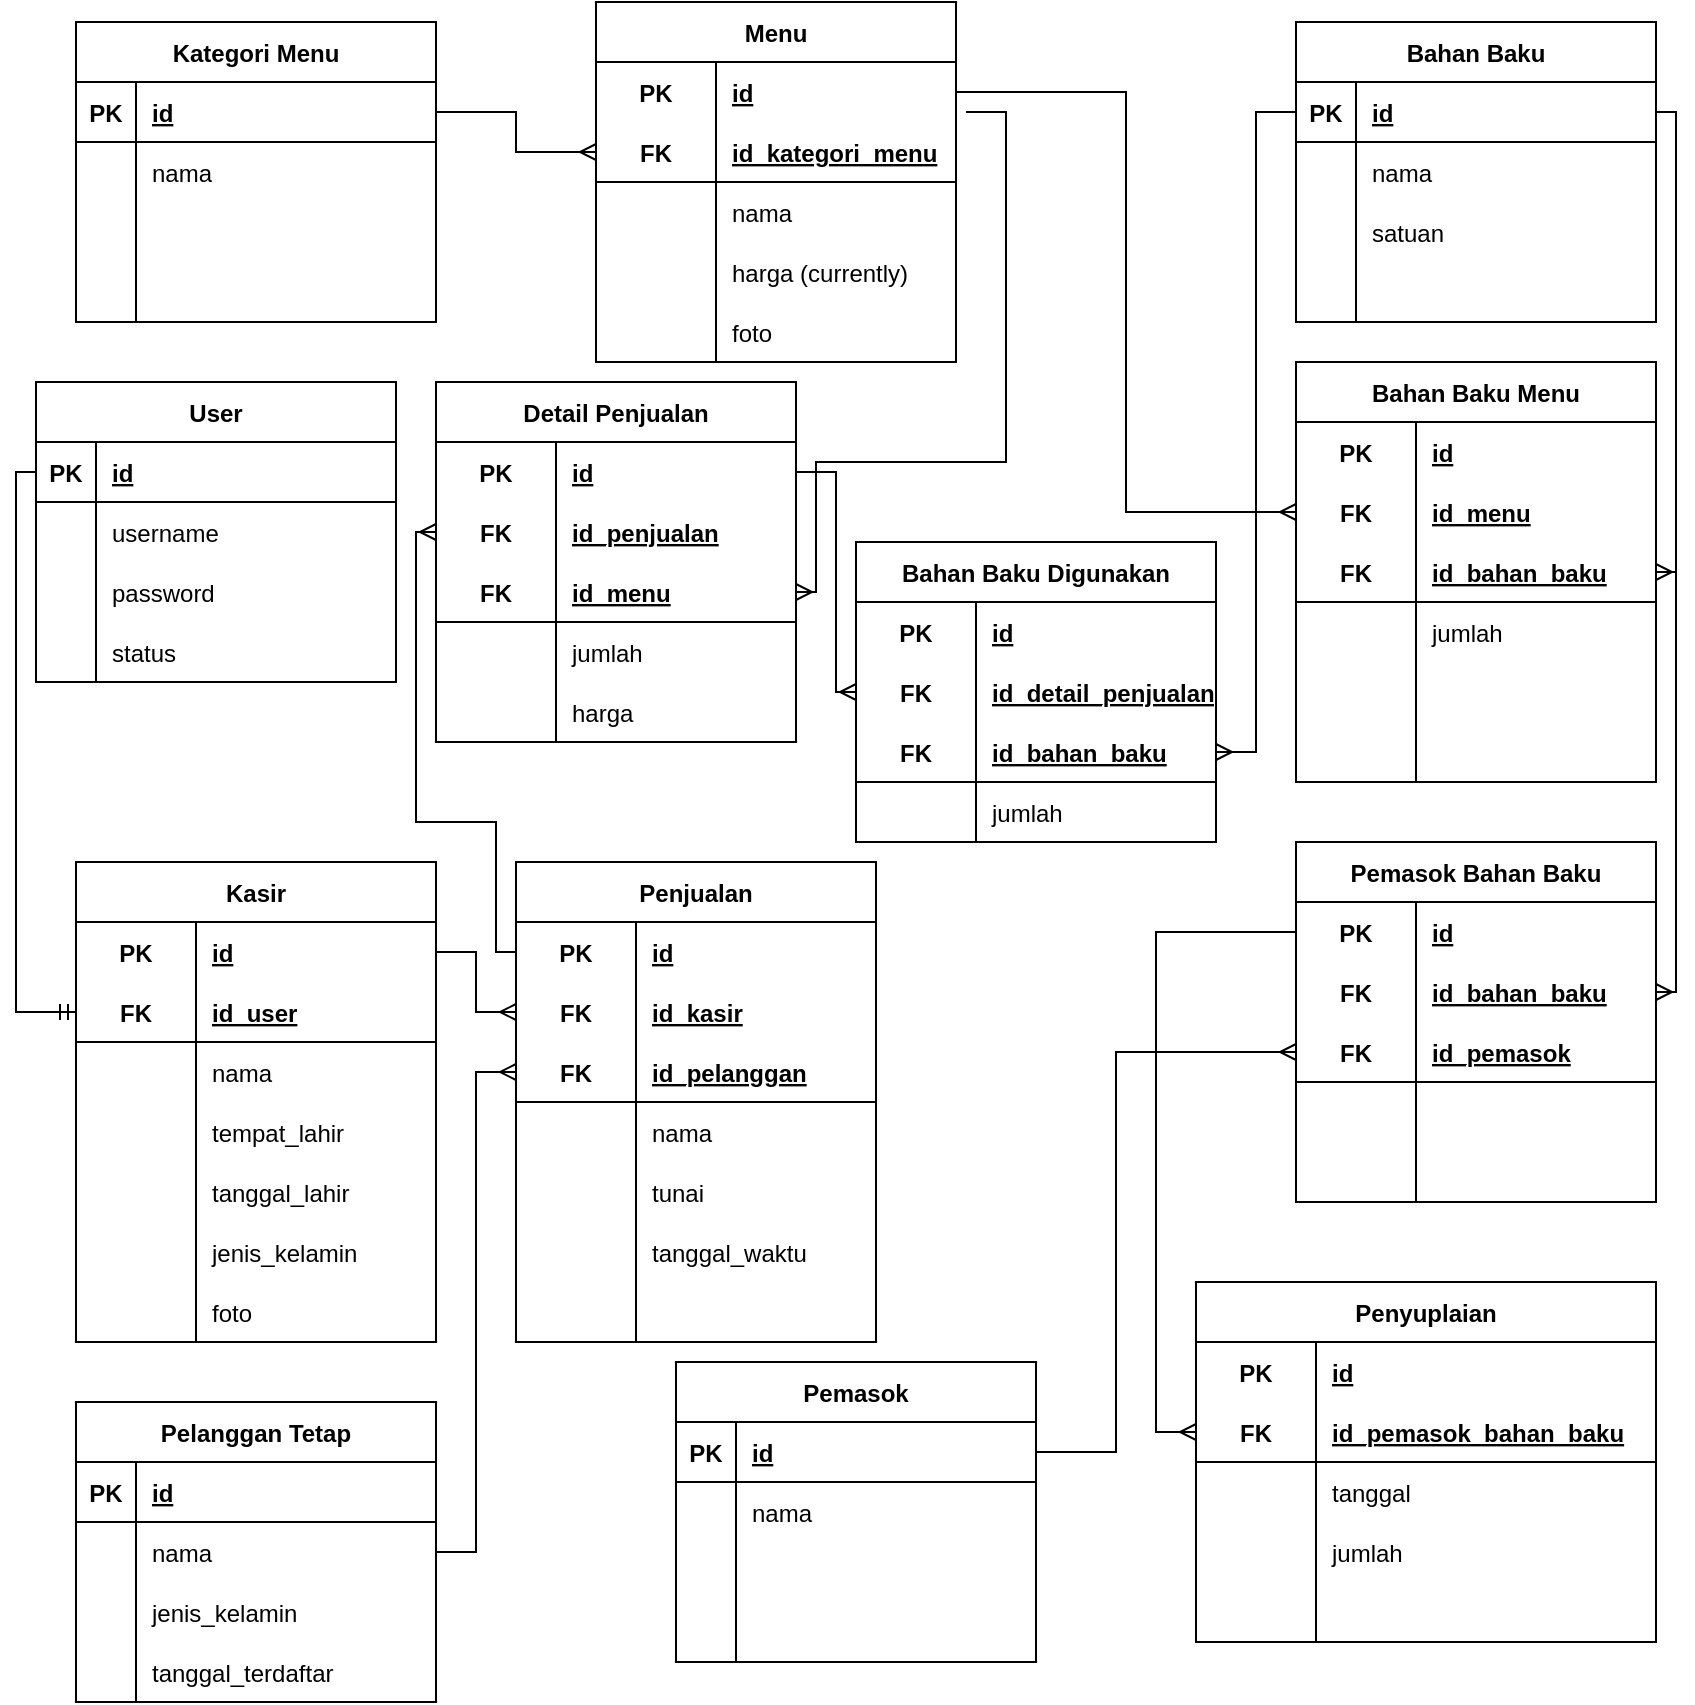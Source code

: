 <mxfile version="20.7.4" type="device"><diagram id="0q0fZneWT6Q4fQn7M2M3" name="Page-1"><mxGraphModel dx="1195" dy="737" grid="1" gridSize="10" guides="1" tooltips="1" connect="1" arrows="1" fold="1" page="1" pageScale="1" pageWidth="850" pageHeight="1100" math="0" shadow="0"><root><mxCell id="0"/><mxCell id="1" parent="0"/><mxCell id="_iYc54NsWWR5FqfAmDgz-1" value="User" style="shape=table;startSize=30;container=1;collapsible=1;childLayout=tableLayout;fixedRows=1;rowLines=0;fontStyle=1;align=center;resizeLast=1;" parent="1" vertex="1"><mxGeometry x="20" y="310" width="180" height="150" as="geometry"/></mxCell><mxCell id="_iYc54NsWWR5FqfAmDgz-2" value="" style="shape=tableRow;horizontal=0;startSize=0;swimlaneHead=0;swimlaneBody=0;fillColor=none;collapsible=0;dropTarget=0;points=[[0,0.5],[1,0.5]];portConstraint=eastwest;top=0;left=0;right=0;bottom=1;" parent="_iYc54NsWWR5FqfAmDgz-1" vertex="1"><mxGeometry y="30" width="180" height="30" as="geometry"/></mxCell><mxCell id="_iYc54NsWWR5FqfAmDgz-3" value="PK" style="shape=partialRectangle;connectable=0;fillColor=none;top=0;left=0;bottom=0;right=0;fontStyle=1;overflow=hidden;" parent="_iYc54NsWWR5FqfAmDgz-2" vertex="1"><mxGeometry width="30" height="30" as="geometry"><mxRectangle width="30" height="30" as="alternateBounds"/></mxGeometry></mxCell><mxCell id="_iYc54NsWWR5FqfAmDgz-4" value="id" style="shape=partialRectangle;connectable=0;fillColor=none;top=0;left=0;bottom=0;right=0;align=left;spacingLeft=6;fontStyle=5;overflow=hidden;" parent="_iYc54NsWWR5FqfAmDgz-2" vertex="1"><mxGeometry x="30" width="150" height="30" as="geometry"><mxRectangle width="150" height="30" as="alternateBounds"/></mxGeometry></mxCell><mxCell id="_iYc54NsWWR5FqfAmDgz-5" value="" style="shape=tableRow;horizontal=0;startSize=0;swimlaneHead=0;swimlaneBody=0;fillColor=none;collapsible=0;dropTarget=0;points=[[0,0.5],[1,0.5]];portConstraint=eastwest;top=0;left=0;right=0;bottom=0;" parent="_iYc54NsWWR5FqfAmDgz-1" vertex="1"><mxGeometry y="60" width="180" height="30" as="geometry"/></mxCell><mxCell id="_iYc54NsWWR5FqfAmDgz-6" value="" style="shape=partialRectangle;connectable=0;fillColor=none;top=0;left=0;bottom=0;right=0;editable=1;overflow=hidden;" parent="_iYc54NsWWR5FqfAmDgz-5" vertex="1"><mxGeometry width="30" height="30" as="geometry"><mxRectangle width="30" height="30" as="alternateBounds"/></mxGeometry></mxCell><mxCell id="_iYc54NsWWR5FqfAmDgz-7" value="username" style="shape=partialRectangle;connectable=0;fillColor=none;top=0;left=0;bottom=0;right=0;align=left;spacingLeft=6;overflow=hidden;" parent="_iYc54NsWWR5FqfAmDgz-5" vertex="1"><mxGeometry x="30" width="150" height="30" as="geometry"><mxRectangle width="150" height="30" as="alternateBounds"/></mxGeometry></mxCell><mxCell id="_iYc54NsWWR5FqfAmDgz-8" value="" style="shape=tableRow;horizontal=0;startSize=0;swimlaneHead=0;swimlaneBody=0;fillColor=none;collapsible=0;dropTarget=0;points=[[0,0.5],[1,0.5]];portConstraint=eastwest;top=0;left=0;right=0;bottom=0;" parent="_iYc54NsWWR5FqfAmDgz-1" vertex="1"><mxGeometry y="90" width="180" height="30" as="geometry"/></mxCell><mxCell id="_iYc54NsWWR5FqfAmDgz-9" value="" style="shape=partialRectangle;connectable=0;fillColor=none;top=0;left=0;bottom=0;right=0;editable=1;overflow=hidden;" parent="_iYc54NsWWR5FqfAmDgz-8" vertex="1"><mxGeometry width="30" height="30" as="geometry"><mxRectangle width="30" height="30" as="alternateBounds"/></mxGeometry></mxCell><mxCell id="_iYc54NsWWR5FqfAmDgz-10" value="password" style="shape=partialRectangle;connectable=0;fillColor=none;top=0;left=0;bottom=0;right=0;align=left;spacingLeft=6;overflow=hidden;" parent="_iYc54NsWWR5FqfAmDgz-8" vertex="1"><mxGeometry x="30" width="150" height="30" as="geometry"><mxRectangle width="150" height="30" as="alternateBounds"/></mxGeometry></mxCell><mxCell id="_iYc54NsWWR5FqfAmDgz-11" value="" style="shape=tableRow;horizontal=0;startSize=0;swimlaneHead=0;swimlaneBody=0;fillColor=none;collapsible=0;dropTarget=0;points=[[0,0.5],[1,0.5]];portConstraint=eastwest;top=0;left=0;right=0;bottom=0;" parent="_iYc54NsWWR5FqfAmDgz-1" vertex="1"><mxGeometry y="120" width="180" height="30" as="geometry"/></mxCell><mxCell id="_iYc54NsWWR5FqfAmDgz-12" value="" style="shape=partialRectangle;connectable=0;fillColor=none;top=0;left=0;bottom=0;right=0;editable=1;overflow=hidden;" parent="_iYc54NsWWR5FqfAmDgz-11" vertex="1"><mxGeometry width="30" height="30" as="geometry"><mxRectangle width="30" height="30" as="alternateBounds"/></mxGeometry></mxCell><mxCell id="_iYc54NsWWR5FqfAmDgz-13" value="status" style="shape=partialRectangle;connectable=0;fillColor=none;top=0;left=0;bottom=0;right=0;align=left;spacingLeft=6;overflow=hidden;" parent="_iYc54NsWWR5FqfAmDgz-11" vertex="1"><mxGeometry x="30" width="150" height="30" as="geometry"><mxRectangle width="150" height="30" as="alternateBounds"/></mxGeometry></mxCell><mxCell id="_iYc54NsWWR5FqfAmDgz-14" value="Kategori Menu" style="shape=table;startSize=30;container=1;collapsible=1;childLayout=tableLayout;fixedRows=1;rowLines=0;fontStyle=1;align=center;resizeLast=1;" parent="1" vertex="1"><mxGeometry x="40" y="130" width="180" height="150" as="geometry"/></mxCell><mxCell id="_iYc54NsWWR5FqfAmDgz-15" value="" style="shape=tableRow;horizontal=0;startSize=0;swimlaneHead=0;swimlaneBody=0;fillColor=none;collapsible=0;dropTarget=0;points=[[0,0.5],[1,0.5]];portConstraint=eastwest;top=0;left=0;right=0;bottom=1;" parent="_iYc54NsWWR5FqfAmDgz-14" vertex="1"><mxGeometry y="30" width="180" height="30" as="geometry"/></mxCell><mxCell id="_iYc54NsWWR5FqfAmDgz-16" value="PK" style="shape=partialRectangle;connectable=0;fillColor=none;top=0;left=0;bottom=0;right=0;fontStyle=1;overflow=hidden;" parent="_iYc54NsWWR5FqfAmDgz-15" vertex="1"><mxGeometry width="30" height="30" as="geometry"><mxRectangle width="30" height="30" as="alternateBounds"/></mxGeometry></mxCell><mxCell id="_iYc54NsWWR5FqfAmDgz-17" value="id" style="shape=partialRectangle;connectable=0;fillColor=none;top=0;left=0;bottom=0;right=0;align=left;spacingLeft=6;fontStyle=5;overflow=hidden;" parent="_iYc54NsWWR5FqfAmDgz-15" vertex="1"><mxGeometry x="30" width="150" height="30" as="geometry"><mxRectangle width="150" height="30" as="alternateBounds"/></mxGeometry></mxCell><mxCell id="_iYc54NsWWR5FqfAmDgz-18" value="" style="shape=tableRow;horizontal=0;startSize=0;swimlaneHead=0;swimlaneBody=0;fillColor=none;collapsible=0;dropTarget=0;points=[[0,0.5],[1,0.5]];portConstraint=eastwest;top=0;left=0;right=0;bottom=0;" parent="_iYc54NsWWR5FqfAmDgz-14" vertex="1"><mxGeometry y="60" width="180" height="30" as="geometry"/></mxCell><mxCell id="_iYc54NsWWR5FqfAmDgz-19" value="" style="shape=partialRectangle;connectable=0;fillColor=none;top=0;left=0;bottom=0;right=0;editable=1;overflow=hidden;" parent="_iYc54NsWWR5FqfAmDgz-18" vertex="1"><mxGeometry width="30" height="30" as="geometry"><mxRectangle width="30" height="30" as="alternateBounds"/></mxGeometry></mxCell><mxCell id="_iYc54NsWWR5FqfAmDgz-20" value="nama" style="shape=partialRectangle;connectable=0;fillColor=none;top=0;left=0;bottom=0;right=0;align=left;spacingLeft=6;overflow=hidden;" parent="_iYc54NsWWR5FqfAmDgz-18" vertex="1"><mxGeometry x="30" width="150" height="30" as="geometry"><mxRectangle width="150" height="30" as="alternateBounds"/></mxGeometry></mxCell><mxCell id="_iYc54NsWWR5FqfAmDgz-21" value="" style="shape=tableRow;horizontal=0;startSize=0;swimlaneHead=0;swimlaneBody=0;fillColor=none;collapsible=0;dropTarget=0;points=[[0,0.5],[1,0.5]];portConstraint=eastwest;top=0;left=0;right=0;bottom=0;" parent="_iYc54NsWWR5FqfAmDgz-14" vertex="1"><mxGeometry y="90" width="180" height="30" as="geometry"/></mxCell><mxCell id="_iYc54NsWWR5FqfAmDgz-22" value="" style="shape=partialRectangle;connectable=0;fillColor=none;top=0;left=0;bottom=0;right=0;editable=1;overflow=hidden;" parent="_iYc54NsWWR5FqfAmDgz-21" vertex="1"><mxGeometry width="30" height="30" as="geometry"><mxRectangle width="30" height="30" as="alternateBounds"/></mxGeometry></mxCell><mxCell id="_iYc54NsWWR5FqfAmDgz-23" value="" style="shape=partialRectangle;connectable=0;fillColor=none;top=0;left=0;bottom=0;right=0;align=left;spacingLeft=6;overflow=hidden;" parent="_iYc54NsWWR5FqfAmDgz-21" vertex="1"><mxGeometry x="30" width="150" height="30" as="geometry"><mxRectangle width="150" height="30" as="alternateBounds"/></mxGeometry></mxCell><mxCell id="_iYc54NsWWR5FqfAmDgz-24" value="" style="shape=tableRow;horizontal=0;startSize=0;swimlaneHead=0;swimlaneBody=0;fillColor=none;collapsible=0;dropTarget=0;points=[[0,0.5],[1,0.5]];portConstraint=eastwest;top=0;left=0;right=0;bottom=0;" parent="_iYc54NsWWR5FqfAmDgz-14" vertex="1"><mxGeometry y="120" width="180" height="30" as="geometry"/></mxCell><mxCell id="_iYc54NsWWR5FqfAmDgz-25" value="" style="shape=partialRectangle;connectable=0;fillColor=none;top=0;left=0;bottom=0;right=0;editable=1;overflow=hidden;" parent="_iYc54NsWWR5FqfAmDgz-24" vertex="1"><mxGeometry width="30" height="30" as="geometry"><mxRectangle width="30" height="30" as="alternateBounds"/></mxGeometry></mxCell><mxCell id="_iYc54NsWWR5FqfAmDgz-26" value="" style="shape=partialRectangle;connectable=0;fillColor=none;top=0;left=0;bottom=0;right=0;align=left;spacingLeft=6;overflow=hidden;" parent="_iYc54NsWWR5FqfAmDgz-24" vertex="1"><mxGeometry x="30" width="150" height="30" as="geometry"><mxRectangle width="150" height="30" as="alternateBounds"/></mxGeometry></mxCell><mxCell id="_iYc54NsWWR5FqfAmDgz-27" value="Menu" style="shape=table;startSize=30;container=1;collapsible=1;childLayout=tableLayout;fixedRows=1;rowLines=0;fontStyle=1;align=center;resizeLast=1;" parent="1" vertex="1"><mxGeometry x="300" y="120" width="180" height="180" as="geometry"/></mxCell><mxCell id="_iYc54NsWWR5FqfAmDgz-28" value="" style="shape=tableRow;horizontal=0;startSize=0;swimlaneHead=0;swimlaneBody=0;fillColor=none;collapsible=0;dropTarget=0;points=[[0,0.5],[1,0.5]];portConstraint=eastwest;top=0;left=0;right=0;bottom=0;" parent="_iYc54NsWWR5FqfAmDgz-27" vertex="1"><mxGeometry y="30" width="180" height="30" as="geometry"/></mxCell><mxCell id="_iYc54NsWWR5FqfAmDgz-29" value="PK" style="shape=partialRectangle;connectable=0;fillColor=none;top=0;left=0;bottom=0;right=0;fontStyle=1;overflow=hidden;" parent="_iYc54NsWWR5FqfAmDgz-28" vertex="1"><mxGeometry width="60" height="30" as="geometry"><mxRectangle width="60" height="30" as="alternateBounds"/></mxGeometry></mxCell><mxCell id="_iYc54NsWWR5FqfAmDgz-30" value="id" style="shape=partialRectangle;connectable=0;fillColor=none;top=0;left=0;bottom=0;right=0;align=left;spacingLeft=6;fontStyle=5;overflow=hidden;" parent="_iYc54NsWWR5FqfAmDgz-28" vertex="1"><mxGeometry x="60" width="120" height="30" as="geometry"><mxRectangle width="120" height="30" as="alternateBounds"/></mxGeometry></mxCell><mxCell id="_iYc54NsWWR5FqfAmDgz-31" value="" style="shape=tableRow;horizontal=0;startSize=0;swimlaneHead=0;swimlaneBody=0;fillColor=none;collapsible=0;dropTarget=0;points=[[0,0.5],[1,0.5]];portConstraint=eastwest;top=0;left=0;right=0;bottom=1;" parent="_iYc54NsWWR5FqfAmDgz-27" vertex="1"><mxGeometry y="60" width="180" height="30" as="geometry"/></mxCell><mxCell id="_iYc54NsWWR5FqfAmDgz-32" value="FK" style="shape=partialRectangle;connectable=0;fillColor=none;top=0;left=0;bottom=0;right=0;fontStyle=1;overflow=hidden;" parent="_iYc54NsWWR5FqfAmDgz-31" vertex="1"><mxGeometry width="60" height="30" as="geometry"><mxRectangle width="60" height="30" as="alternateBounds"/></mxGeometry></mxCell><mxCell id="_iYc54NsWWR5FqfAmDgz-33" value="id_kategori_menu" style="shape=partialRectangle;connectable=0;fillColor=none;top=0;left=0;bottom=0;right=0;align=left;spacingLeft=6;fontStyle=5;overflow=hidden;" parent="_iYc54NsWWR5FqfAmDgz-31" vertex="1"><mxGeometry x="60" width="120" height="30" as="geometry"><mxRectangle width="120" height="30" as="alternateBounds"/></mxGeometry></mxCell><mxCell id="_iYc54NsWWR5FqfAmDgz-34" value="" style="shape=tableRow;horizontal=0;startSize=0;swimlaneHead=0;swimlaneBody=0;fillColor=none;collapsible=0;dropTarget=0;points=[[0,0.5],[1,0.5]];portConstraint=eastwest;top=0;left=0;right=0;bottom=0;" parent="_iYc54NsWWR5FqfAmDgz-27" vertex="1"><mxGeometry y="90" width="180" height="30" as="geometry"/></mxCell><mxCell id="_iYc54NsWWR5FqfAmDgz-35" value="" style="shape=partialRectangle;connectable=0;fillColor=none;top=0;left=0;bottom=0;right=0;editable=1;overflow=hidden;" parent="_iYc54NsWWR5FqfAmDgz-34" vertex="1"><mxGeometry width="60" height="30" as="geometry"><mxRectangle width="60" height="30" as="alternateBounds"/></mxGeometry></mxCell><mxCell id="_iYc54NsWWR5FqfAmDgz-36" value="nama" style="shape=partialRectangle;connectable=0;fillColor=none;top=0;left=0;bottom=0;right=0;align=left;spacingLeft=6;overflow=hidden;" parent="_iYc54NsWWR5FqfAmDgz-34" vertex="1"><mxGeometry x="60" width="120" height="30" as="geometry"><mxRectangle width="120" height="30" as="alternateBounds"/></mxGeometry></mxCell><mxCell id="_iYc54NsWWR5FqfAmDgz-78" value="" style="shape=tableRow;horizontal=0;startSize=0;swimlaneHead=0;swimlaneBody=0;fillColor=none;collapsible=0;dropTarget=0;points=[[0,0.5],[1,0.5]];portConstraint=eastwest;top=0;left=0;right=0;bottom=0;" parent="_iYc54NsWWR5FqfAmDgz-27" vertex="1"><mxGeometry y="120" width="180" height="30" as="geometry"/></mxCell><mxCell id="_iYc54NsWWR5FqfAmDgz-79" value="" style="shape=partialRectangle;connectable=0;fillColor=none;top=0;left=0;bottom=0;right=0;editable=1;overflow=hidden;" parent="_iYc54NsWWR5FqfAmDgz-78" vertex="1"><mxGeometry width="60" height="30" as="geometry"><mxRectangle width="60" height="30" as="alternateBounds"/></mxGeometry></mxCell><mxCell id="_iYc54NsWWR5FqfAmDgz-80" value="harga (currently)" style="shape=partialRectangle;connectable=0;fillColor=none;top=0;left=0;bottom=0;right=0;align=left;spacingLeft=6;overflow=hidden;" parent="_iYc54NsWWR5FqfAmDgz-78" vertex="1"><mxGeometry x="60" width="120" height="30" as="geometry"><mxRectangle width="120" height="30" as="alternateBounds"/></mxGeometry></mxCell><mxCell id="_iYc54NsWWR5FqfAmDgz-37" value="" style="shape=tableRow;horizontal=0;startSize=0;swimlaneHead=0;swimlaneBody=0;fillColor=none;collapsible=0;dropTarget=0;points=[[0,0.5],[1,0.5]];portConstraint=eastwest;top=0;left=0;right=0;bottom=0;" parent="_iYc54NsWWR5FqfAmDgz-27" vertex="1"><mxGeometry y="150" width="180" height="30" as="geometry"/></mxCell><mxCell id="_iYc54NsWWR5FqfAmDgz-38" value="" style="shape=partialRectangle;connectable=0;fillColor=none;top=0;left=0;bottom=0;right=0;editable=1;overflow=hidden;" parent="_iYc54NsWWR5FqfAmDgz-37" vertex="1"><mxGeometry width="60" height="30" as="geometry"><mxRectangle width="60" height="30" as="alternateBounds"/></mxGeometry></mxCell><mxCell id="_iYc54NsWWR5FqfAmDgz-39" value="foto" style="shape=partialRectangle;connectable=0;fillColor=none;top=0;left=0;bottom=0;right=0;align=left;spacingLeft=6;overflow=hidden;" parent="_iYc54NsWWR5FqfAmDgz-37" vertex="1"><mxGeometry x="60" width="120" height="30" as="geometry"><mxRectangle width="120" height="30" as="alternateBounds"/></mxGeometry></mxCell><mxCell id="_iYc54NsWWR5FqfAmDgz-40" value="Kasir" style="shape=table;startSize=30;container=1;collapsible=1;childLayout=tableLayout;fixedRows=1;rowLines=0;fontStyle=1;align=center;resizeLast=1;" parent="1" vertex="1"><mxGeometry x="40" y="550" width="180" height="240" as="geometry"/></mxCell><mxCell id="_iYc54NsWWR5FqfAmDgz-41" value="" style="shape=tableRow;horizontal=0;startSize=0;swimlaneHead=0;swimlaneBody=0;fillColor=none;collapsible=0;dropTarget=0;points=[[0,0.5],[1,0.5]];portConstraint=eastwest;top=0;left=0;right=0;bottom=0;" parent="_iYc54NsWWR5FqfAmDgz-40" vertex="1"><mxGeometry y="30" width="180" height="30" as="geometry"/></mxCell><mxCell id="_iYc54NsWWR5FqfAmDgz-42" value="PK" style="shape=partialRectangle;connectable=0;fillColor=none;top=0;left=0;bottom=0;right=0;fontStyle=1;overflow=hidden;" parent="_iYc54NsWWR5FqfAmDgz-41" vertex="1"><mxGeometry width="60" height="30" as="geometry"><mxRectangle width="60" height="30" as="alternateBounds"/></mxGeometry></mxCell><mxCell id="_iYc54NsWWR5FqfAmDgz-43" value="id" style="shape=partialRectangle;connectable=0;fillColor=none;top=0;left=0;bottom=0;right=0;align=left;spacingLeft=6;fontStyle=5;overflow=hidden;" parent="_iYc54NsWWR5FqfAmDgz-41" vertex="1"><mxGeometry x="60" width="120" height="30" as="geometry"><mxRectangle width="120" height="30" as="alternateBounds"/></mxGeometry></mxCell><mxCell id="_iYc54NsWWR5FqfAmDgz-44" value="" style="shape=tableRow;horizontal=0;startSize=0;swimlaneHead=0;swimlaneBody=0;fillColor=none;collapsible=0;dropTarget=0;points=[[0,0.5],[1,0.5]];portConstraint=eastwest;top=0;left=0;right=0;bottom=1;" parent="_iYc54NsWWR5FqfAmDgz-40" vertex="1"><mxGeometry y="60" width="180" height="30" as="geometry"/></mxCell><mxCell id="_iYc54NsWWR5FqfAmDgz-45" value="FK" style="shape=partialRectangle;connectable=0;fillColor=none;top=0;left=0;bottom=0;right=0;fontStyle=1;overflow=hidden;" parent="_iYc54NsWWR5FqfAmDgz-44" vertex="1"><mxGeometry width="60" height="30" as="geometry"><mxRectangle width="60" height="30" as="alternateBounds"/></mxGeometry></mxCell><mxCell id="_iYc54NsWWR5FqfAmDgz-46" value="id_user" style="shape=partialRectangle;connectable=0;fillColor=none;top=0;left=0;bottom=0;right=0;align=left;spacingLeft=6;fontStyle=5;overflow=hidden;" parent="_iYc54NsWWR5FqfAmDgz-44" vertex="1"><mxGeometry x="60" width="120" height="30" as="geometry"><mxRectangle width="120" height="30" as="alternateBounds"/></mxGeometry></mxCell><mxCell id="_iYc54NsWWR5FqfAmDgz-47" value="" style="shape=tableRow;horizontal=0;startSize=0;swimlaneHead=0;swimlaneBody=0;fillColor=none;collapsible=0;dropTarget=0;points=[[0,0.5],[1,0.5]];portConstraint=eastwest;top=0;left=0;right=0;bottom=0;" parent="_iYc54NsWWR5FqfAmDgz-40" vertex="1"><mxGeometry y="90" width="180" height="30" as="geometry"/></mxCell><mxCell id="_iYc54NsWWR5FqfAmDgz-48" value="" style="shape=partialRectangle;connectable=0;fillColor=none;top=0;left=0;bottom=0;right=0;editable=1;overflow=hidden;" parent="_iYc54NsWWR5FqfAmDgz-47" vertex="1"><mxGeometry width="60" height="30" as="geometry"><mxRectangle width="60" height="30" as="alternateBounds"/></mxGeometry></mxCell><mxCell id="_iYc54NsWWR5FqfAmDgz-49" value="nama" style="shape=partialRectangle;connectable=0;fillColor=none;top=0;left=0;bottom=0;right=0;align=left;spacingLeft=6;overflow=hidden;" parent="_iYc54NsWWR5FqfAmDgz-47" vertex="1"><mxGeometry x="60" width="120" height="30" as="geometry"><mxRectangle width="120" height="30" as="alternateBounds"/></mxGeometry></mxCell><mxCell id="_iYc54NsWWR5FqfAmDgz-50" value="" style="shape=tableRow;horizontal=0;startSize=0;swimlaneHead=0;swimlaneBody=0;fillColor=none;collapsible=0;dropTarget=0;points=[[0,0.5],[1,0.5]];portConstraint=eastwest;top=0;left=0;right=0;bottom=0;" parent="_iYc54NsWWR5FqfAmDgz-40" vertex="1"><mxGeometry y="120" width="180" height="30" as="geometry"/></mxCell><mxCell id="_iYc54NsWWR5FqfAmDgz-51" value="" style="shape=partialRectangle;connectable=0;fillColor=none;top=0;left=0;bottom=0;right=0;editable=1;overflow=hidden;" parent="_iYc54NsWWR5FqfAmDgz-50" vertex="1"><mxGeometry width="60" height="30" as="geometry"><mxRectangle width="60" height="30" as="alternateBounds"/></mxGeometry></mxCell><mxCell id="_iYc54NsWWR5FqfAmDgz-52" value="tempat_lahir" style="shape=partialRectangle;connectable=0;fillColor=none;top=0;left=0;bottom=0;right=0;align=left;spacingLeft=6;overflow=hidden;" parent="_iYc54NsWWR5FqfAmDgz-50" vertex="1"><mxGeometry x="60" width="120" height="30" as="geometry"><mxRectangle width="120" height="30" as="alternateBounds"/></mxGeometry></mxCell><mxCell id="_iYc54NsWWR5FqfAmDgz-53" value="" style="shape=tableRow;horizontal=0;startSize=0;swimlaneHead=0;swimlaneBody=0;fillColor=none;collapsible=0;dropTarget=0;points=[[0,0.5],[1,0.5]];portConstraint=eastwest;top=0;left=0;right=0;bottom=0;" parent="_iYc54NsWWR5FqfAmDgz-40" vertex="1"><mxGeometry y="150" width="180" height="30" as="geometry"/></mxCell><mxCell id="_iYc54NsWWR5FqfAmDgz-54" value="" style="shape=partialRectangle;connectable=0;fillColor=none;top=0;left=0;bottom=0;right=0;editable=1;overflow=hidden;" parent="_iYc54NsWWR5FqfAmDgz-53" vertex="1"><mxGeometry width="60" height="30" as="geometry"><mxRectangle width="60" height="30" as="alternateBounds"/></mxGeometry></mxCell><mxCell id="_iYc54NsWWR5FqfAmDgz-55" value="tanggal_lahir" style="shape=partialRectangle;connectable=0;fillColor=none;top=0;left=0;bottom=0;right=0;align=left;spacingLeft=6;overflow=hidden;" parent="_iYc54NsWWR5FqfAmDgz-53" vertex="1"><mxGeometry x="60" width="120" height="30" as="geometry"><mxRectangle width="120" height="30" as="alternateBounds"/></mxGeometry></mxCell><mxCell id="_iYc54NsWWR5FqfAmDgz-56" value="" style="shape=tableRow;horizontal=0;startSize=0;swimlaneHead=0;swimlaneBody=0;fillColor=none;collapsible=0;dropTarget=0;points=[[0,0.5],[1,0.5]];portConstraint=eastwest;top=0;left=0;right=0;bottom=0;" parent="_iYc54NsWWR5FqfAmDgz-40" vertex="1"><mxGeometry y="180" width="180" height="30" as="geometry"/></mxCell><mxCell id="_iYc54NsWWR5FqfAmDgz-57" value="" style="shape=partialRectangle;connectable=0;fillColor=none;top=0;left=0;bottom=0;right=0;editable=1;overflow=hidden;" parent="_iYc54NsWWR5FqfAmDgz-56" vertex="1"><mxGeometry width="60" height="30" as="geometry"><mxRectangle width="60" height="30" as="alternateBounds"/></mxGeometry></mxCell><mxCell id="_iYc54NsWWR5FqfAmDgz-58" value="jenis_kelamin" style="shape=partialRectangle;connectable=0;fillColor=none;top=0;left=0;bottom=0;right=0;align=left;spacingLeft=6;overflow=hidden;" parent="_iYc54NsWWR5FqfAmDgz-56" vertex="1"><mxGeometry x="60" width="120" height="30" as="geometry"><mxRectangle width="120" height="30" as="alternateBounds"/></mxGeometry></mxCell><mxCell id="_iYc54NsWWR5FqfAmDgz-59" value="" style="shape=tableRow;horizontal=0;startSize=0;swimlaneHead=0;swimlaneBody=0;fillColor=none;collapsible=0;dropTarget=0;points=[[0,0.5],[1,0.5]];portConstraint=eastwest;top=0;left=0;right=0;bottom=0;" parent="_iYc54NsWWR5FqfAmDgz-40" vertex="1"><mxGeometry y="210" width="180" height="30" as="geometry"/></mxCell><mxCell id="_iYc54NsWWR5FqfAmDgz-60" value="" style="shape=partialRectangle;connectable=0;fillColor=none;top=0;left=0;bottom=0;right=0;editable=1;overflow=hidden;" parent="_iYc54NsWWR5FqfAmDgz-59" vertex="1"><mxGeometry width="60" height="30" as="geometry"><mxRectangle width="60" height="30" as="alternateBounds"/></mxGeometry></mxCell><mxCell id="_iYc54NsWWR5FqfAmDgz-61" value="foto" style="shape=partialRectangle;connectable=0;fillColor=none;top=0;left=0;bottom=0;right=0;align=left;spacingLeft=6;overflow=hidden;" parent="_iYc54NsWWR5FqfAmDgz-59" vertex="1"><mxGeometry x="60" width="120" height="30" as="geometry"><mxRectangle width="120" height="30" as="alternateBounds"/></mxGeometry></mxCell><mxCell id="_iYc54NsWWR5FqfAmDgz-81" value="Penjualan" style="shape=table;startSize=30;container=1;collapsible=1;childLayout=tableLayout;fixedRows=1;rowLines=0;fontStyle=1;align=center;resizeLast=1;" parent="1" vertex="1"><mxGeometry x="260" y="550" width="180" height="240" as="geometry"/></mxCell><mxCell id="_iYc54NsWWR5FqfAmDgz-82" value="" style="shape=tableRow;horizontal=0;startSize=0;swimlaneHead=0;swimlaneBody=0;fillColor=none;collapsible=0;dropTarget=0;points=[[0,0.5],[1,0.5]];portConstraint=eastwest;top=0;left=0;right=0;bottom=0;" parent="_iYc54NsWWR5FqfAmDgz-81" vertex="1"><mxGeometry y="30" width="180" height="30" as="geometry"/></mxCell><mxCell id="_iYc54NsWWR5FqfAmDgz-83" value="PK" style="shape=partialRectangle;connectable=0;fillColor=none;top=0;left=0;bottom=0;right=0;fontStyle=1;overflow=hidden;" parent="_iYc54NsWWR5FqfAmDgz-82" vertex="1"><mxGeometry width="60" height="30" as="geometry"><mxRectangle width="60" height="30" as="alternateBounds"/></mxGeometry></mxCell><mxCell id="_iYc54NsWWR5FqfAmDgz-84" value="id" style="shape=partialRectangle;connectable=0;fillColor=none;top=0;left=0;bottom=0;right=0;align=left;spacingLeft=6;fontStyle=5;overflow=hidden;" parent="_iYc54NsWWR5FqfAmDgz-82" vertex="1"><mxGeometry x="60" width="120" height="30" as="geometry"><mxRectangle width="120" height="30" as="alternateBounds"/></mxGeometry></mxCell><mxCell id="MlNmQOPpQyH6djEA6P75-31" value="" style="shape=tableRow;horizontal=0;startSize=0;swimlaneHead=0;swimlaneBody=0;fillColor=none;collapsible=0;dropTarget=0;points=[[0,0.5],[1,0.5]];portConstraint=eastwest;top=0;left=0;right=0;bottom=0;" vertex="1" parent="_iYc54NsWWR5FqfAmDgz-81"><mxGeometry y="60" width="180" height="30" as="geometry"/></mxCell><mxCell id="MlNmQOPpQyH6djEA6P75-32" value="FK" style="shape=partialRectangle;connectable=0;fillColor=none;top=0;left=0;bottom=0;right=0;fontStyle=1;overflow=hidden;" vertex="1" parent="MlNmQOPpQyH6djEA6P75-31"><mxGeometry width="60" height="30" as="geometry"><mxRectangle width="60" height="30" as="alternateBounds"/></mxGeometry></mxCell><mxCell id="MlNmQOPpQyH6djEA6P75-33" value="id_kasir" style="shape=partialRectangle;connectable=0;fillColor=none;top=0;left=0;bottom=0;right=0;align=left;spacingLeft=6;fontStyle=5;overflow=hidden;" vertex="1" parent="MlNmQOPpQyH6djEA6P75-31"><mxGeometry x="60" width="120" height="30" as="geometry"><mxRectangle width="120" height="30" as="alternateBounds"/></mxGeometry></mxCell><mxCell id="_iYc54NsWWR5FqfAmDgz-85" value="" style="shape=tableRow;horizontal=0;startSize=0;swimlaneHead=0;swimlaneBody=0;fillColor=none;collapsible=0;dropTarget=0;points=[[0,0.5],[1,0.5]];portConstraint=eastwest;top=0;left=0;right=0;bottom=1;" parent="_iYc54NsWWR5FqfAmDgz-81" vertex="1"><mxGeometry y="90" width="180" height="30" as="geometry"/></mxCell><mxCell id="_iYc54NsWWR5FqfAmDgz-86" value="FK" style="shape=partialRectangle;connectable=0;fillColor=none;top=0;left=0;bottom=0;right=0;fontStyle=1;overflow=hidden;" parent="_iYc54NsWWR5FqfAmDgz-85" vertex="1"><mxGeometry width="60" height="30" as="geometry"><mxRectangle width="60" height="30" as="alternateBounds"/></mxGeometry></mxCell><mxCell id="_iYc54NsWWR5FqfAmDgz-87" value="id_pelanggan" style="shape=partialRectangle;connectable=0;fillColor=none;top=0;left=0;bottom=0;right=0;align=left;spacingLeft=6;fontStyle=5;overflow=hidden;" parent="_iYc54NsWWR5FqfAmDgz-85" vertex="1"><mxGeometry x="60" width="120" height="30" as="geometry"><mxRectangle width="120" height="30" as="alternateBounds"/></mxGeometry></mxCell><mxCell id="_iYc54NsWWR5FqfAmDgz-88" value="" style="shape=tableRow;horizontal=0;startSize=0;swimlaneHead=0;swimlaneBody=0;fillColor=none;collapsible=0;dropTarget=0;points=[[0,0.5],[1,0.5]];portConstraint=eastwest;top=0;left=0;right=0;bottom=0;" parent="_iYc54NsWWR5FqfAmDgz-81" vertex="1"><mxGeometry y="120" width="180" height="30" as="geometry"/></mxCell><mxCell id="_iYc54NsWWR5FqfAmDgz-89" value="" style="shape=partialRectangle;connectable=0;fillColor=none;top=0;left=0;bottom=0;right=0;editable=1;overflow=hidden;" parent="_iYc54NsWWR5FqfAmDgz-88" vertex="1"><mxGeometry width="60" height="30" as="geometry"><mxRectangle width="60" height="30" as="alternateBounds"/></mxGeometry></mxCell><mxCell id="_iYc54NsWWR5FqfAmDgz-90" value="nama" style="shape=partialRectangle;connectable=0;fillColor=none;top=0;left=0;bottom=0;right=0;align=left;spacingLeft=6;overflow=hidden;" parent="_iYc54NsWWR5FqfAmDgz-88" vertex="1"><mxGeometry x="60" width="120" height="30" as="geometry"><mxRectangle width="120" height="30" as="alternateBounds"/></mxGeometry></mxCell><mxCell id="MlNmQOPpQyH6djEA6P75-34" value="" style="shape=tableRow;horizontal=0;startSize=0;swimlaneHead=0;swimlaneBody=0;fillColor=none;collapsible=0;dropTarget=0;points=[[0,0.5],[1,0.5]];portConstraint=eastwest;top=0;left=0;right=0;bottom=0;" vertex="1" parent="_iYc54NsWWR5FqfAmDgz-81"><mxGeometry y="150" width="180" height="30" as="geometry"/></mxCell><mxCell id="MlNmQOPpQyH6djEA6P75-35" value="" style="shape=partialRectangle;connectable=0;fillColor=none;top=0;left=0;bottom=0;right=0;editable=1;overflow=hidden;" vertex="1" parent="MlNmQOPpQyH6djEA6P75-34"><mxGeometry width="60" height="30" as="geometry"><mxRectangle width="60" height="30" as="alternateBounds"/></mxGeometry></mxCell><mxCell id="MlNmQOPpQyH6djEA6P75-36" value="tunai" style="shape=partialRectangle;connectable=0;fillColor=none;top=0;left=0;bottom=0;right=0;align=left;spacingLeft=6;overflow=hidden;" vertex="1" parent="MlNmQOPpQyH6djEA6P75-34"><mxGeometry x="60" width="120" height="30" as="geometry"><mxRectangle width="120" height="30" as="alternateBounds"/></mxGeometry></mxCell><mxCell id="_iYc54NsWWR5FqfAmDgz-91" value="" style="shape=tableRow;horizontal=0;startSize=0;swimlaneHead=0;swimlaneBody=0;fillColor=none;collapsible=0;dropTarget=0;points=[[0,0.5],[1,0.5]];portConstraint=eastwest;top=0;left=0;right=0;bottom=0;" parent="_iYc54NsWWR5FqfAmDgz-81" vertex="1"><mxGeometry y="180" width="180" height="30" as="geometry"/></mxCell><mxCell id="_iYc54NsWWR5FqfAmDgz-92" value="" style="shape=partialRectangle;connectable=0;fillColor=none;top=0;left=0;bottom=0;right=0;editable=1;overflow=hidden;" parent="_iYc54NsWWR5FqfAmDgz-91" vertex="1"><mxGeometry width="60" height="30" as="geometry"><mxRectangle width="60" height="30" as="alternateBounds"/></mxGeometry></mxCell><mxCell id="_iYc54NsWWR5FqfAmDgz-93" value="tanggal_waktu" style="shape=partialRectangle;connectable=0;fillColor=none;top=0;left=0;bottom=0;right=0;align=left;spacingLeft=6;overflow=hidden;" parent="_iYc54NsWWR5FqfAmDgz-91" vertex="1"><mxGeometry x="60" width="120" height="30" as="geometry"><mxRectangle width="120" height="30" as="alternateBounds"/></mxGeometry></mxCell><mxCell id="_iYc54NsWWR5FqfAmDgz-94" value="" style="shape=tableRow;horizontal=0;startSize=0;swimlaneHead=0;swimlaneBody=0;fillColor=none;collapsible=0;dropTarget=0;points=[[0,0.5],[1,0.5]];portConstraint=eastwest;top=0;left=0;right=0;bottom=0;" parent="_iYc54NsWWR5FqfAmDgz-81" vertex="1"><mxGeometry y="210" width="180" height="30" as="geometry"/></mxCell><mxCell id="_iYc54NsWWR5FqfAmDgz-95" value="" style="shape=partialRectangle;connectable=0;fillColor=none;top=0;left=0;bottom=0;right=0;editable=1;overflow=hidden;" parent="_iYc54NsWWR5FqfAmDgz-94" vertex="1"><mxGeometry width="60" height="30" as="geometry"><mxRectangle width="60" height="30" as="alternateBounds"/></mxGeometry></mxCell><mxCell id="_iYc54NsWWR5FqfAmDgz-96" value="" style="shape=partialRectangle;connectable=0;fillColor=none;top=0;left=0;bottom=0;right=0;align=left;spacingLeft=6;overflow=hidden;" parent="_iYc54NsWWR5FqfAmDgz-94" vertex="1"><mxGeometry x="60" width="120" height="30" as="geometry"><mxRectangle width="120" height="30" as="alternateBounds"/></mxGeometry></mxCell><mxCell id="_iYc54NsWWR5FqfAmDgz-142" value="Penyuplaian" style="shape=table;startSize=30;container=1;collapsible=1;childLayout=tableLayout;fixedRows=1;rowLines=0;fontStyle=1;align=center;resizeLast=1;" parent="1" vertex="1"><mxGeometry x="600" y="760" width="230" height="180" as="geometry"/></mxCell><mxCell id="_iYc54NsWWR5FqfAmDgz-143" value="" style="shape=tableRow;horizontal=0;startSize=0;swimlaneHead=0;swimlaneBody=0;fillColor=none;collapsible=0;dropTarget=0;points=[[0,0.5],[1,0.5]];portConstraint=eastwest;top=0;left=0;right=0;bottom=0;" parent="_iYc54NsWWR5FqfAmDgz-142" vertex="1"><mxGeometry y="30" width="230" height="30" as="geometry"/></mxCell><mxCell id="_iYc54NsWWR5FqfAmDgz-144" value="PK" style="shape=partialRectangle;connectable=0;fillColor=none;top=0;left=0;bottom=0;right=0;fontStyle=1;overflow=hidden;" parent="_iYc54NsWWR5FqfAmDgz-143" vertex="1"><mxGeometry width="60" height="30" as="geometry"><mxRectangle width="60" height="30" as="alternateBounds"/></mxGeometry></mxCell><mxCell id="_iYc54NsWWR5FqfAmDgz-145" value="id" style="shape=partialRectangle;connectable=0;fillColor=none;top=0;left=0;bottom=0;right=0;align=left;spacingLeft=6;fontStyle=5;overflow=hidden;" parent="_iYc54NsWWR5FqfAmDgz-143" vertex="1"><mxGeometry x="60" width="170" height="30" as="geometry"><mxRectangle width="170" height="30" as="alternateBounds"/></mxGeometry></mxCell><mxCell id="_iYc54NsWWR5FqfAmDgz-146" value="" style="shape=tableRow;horizontal=0;startSize=0;swimlaneHead=0;swimlaneBody=0;fillColor=none;collapsible=0;dropTarget=0;points=[[0,0.5],[1,0.5]];portConstraint=eastwest;top=0;left=0;right=0;bottom=1;" parent="_iYc54NsWWR5FqfAmDgz-142" vertex="1"><mxGeometry y="60" width="230" height="30" as="geometry"/></mxCell><mxCell id="_iYc54NsWWR5FqfAmDgz-147" value="FK" style="shape=partialRectangle;connectable=0;fillColor=none;top=0;left=0;bottom=0;right=0;fontStyle=1;overflow=hidden;" parent="_iYc54NsWWR5FqfAmDgz-146" vertex="1"><mxGeometry width="60" height="30" as="geometry"><mxRectangle width="60" height="30" as="alternateBounds"/></mxGeometry></mxCell><mxCell id="_iYc54NsWWR5FqfAmDgz-148" value="id_pemasok_bahan_baku" style="shape=partialRectangle;connectable=0;fillColor=none;top=0;left=0;bottom=0;right=0;align=left;spacingLeft=6;fontStyle=5;overflow=hidden;" parent="_iYc54NsWWR5FqfAmDgz-146" vertex="1"><mxGeometry x="60" width="170" height="30" as="geometry"><mxRectangle width="170" height="30" as="alternateBounds"/></mxGeometry></mxCell><mxCell id="_iYc54NsWWR5FqfAmDgz-149" value="" style="shape=tableRow;horizontal=0;startSize=0;swimlaneHead=0;swimlaneBody=0;fillColor=none;collapsible=0;dropTarget=0;points=[[0,0.5],[1,0.5]];portConstraint=eastwest;top=0;left=0;right=0;bottom=0;" parent="_iYc54NsWWR5FqfAmDgz-142" vertex="1"><mxGeometry y="90" width="230" height="30" as="geometry"/></mxCell><mxCell id="_iYc54NsWWR5FqfAmDgz-150" value="" style="shape=partialRectangle;connectable=0;fillColor=none;top=0;left=0;bottom=0;right=0;editable=1;overflow=hidden;" parent="_iYc54NsWWR5FqfAmDgz-149" vertex="1"><mxGeometry width="60" height="30" as="geometry"><mxRectangle width="60" height="30" as="alternateBounds"/></mxGeometry></mxCell><mxCell id="_iYc54NsWWR5FqfAmDgz-151" value="tanggal" style="shape=partialRectangle;connectable=0;fillColor=none;top=0;left=0;bottom=0;right=0;align=left;spacingLeft=6;overflow=hidden;" parent="_iYc54NsWWR5FqfAmDgz-149" vertex="1"><mxGeometry x="60" width="170" height="30" as="geometry"><mxRectangle width="170" height="30" as="alternateBounds"/></mxGeometry></mxCell><mxCell id="_iYc54NsWWR5FqfAmDgz-152" value="" style="shape=tableRow;horizontal=0;startSize=0;swimlaneHead=0;swimlaneBody=0;fillColor=none;collapsible=0;dropTarget=0;points=[[0,0.5],[1,0.5]];portConstraint=eastwest;top=0;left=0;right=0;bottom=0;" parent="_iYc54NsWWR5FqfAmDgz-142" vertex="1"><mxGeometry y="120" width="230" height="30" as="geometry"/></mxCell><mxCell id="_iYc54NsWWR5FqfAmDgz-153" value="" style="shape=partialRectangle;connectable=0;fillColor=none;top=0;left=0;bottom=0;right=0;editable=1;overflow=hidden;" parent="_iYc54NsWWR5FqfAmDgz-152" vertex="1"><mxGeometry width="60" height="30" as="geometry"><mxRectangle width="60" height="30" as="alternateBounds"/></mxGeometry></mxCell><mxCell id="_iYc54NsWWR5FqfAmDgz-154" value="jumlah" style="shape=partialRectangle;connectable=0;fillColor=none;top=0;left=0;bottom=0;right=0;align=left;spacingLeft=6;overflow=hidden;" parent="_iYc54NsWWR5FqfAmDgz-152" vertex="1"><mxGeometry x="60" width="170" height="30" as="geometry"><mxRectangle width="170" height="30" as="alternateBounds"/></mxGeometry></mxCell><mxCell id="_iYc54NsWWR5FqfAmDgz-155" value="" style="shape=tableRow;horizontal=0;startSize=0;swimlaneHead=0;swimlaneBody=0;fillColor=none;collapsible=0;dropTarget=0;points=[[0,0.5],[1,0.5]];portConstraint=eastwest;top=0;left=0;right=0;bottom=0;" parent="_iYc54NsWWR5FqfAmDgz-142" vertex="1"><mxGeometry y="150" width="230" height="30" as="geometry"/></mxCell><mxCell id="_iYc54NsWWR5FqfAmDgz-156" value="" style="shape=partialRectangle;connectable=0;fillColor=none;top=0;left=0;bottom=0;right=0;editable=1;overflow=hidden;" parent="_iYc54NsWWR5FqfAmDgz-155" vertex="1"><mxGeometry width="60" height="30" as="geometry"><mxRectangle width="60" height="30" as="alternateBounds"/></mxGeometry></mxCell><mxCell id="_iYc54NsWWR5FqfAmDgz-157" value="" style="shape=partialRectangle;connectable=0;fillColor=none;top=0;left=0;bottom=0;right=0;align=left;spacingLeft=6;overflow=hidden;" parent="_iYc54NsWWR5FqfAmDgz-155" vertex="1"><mxGeometry x="60" width="170" height="30" as="geometry"><mxRectangle width="170" height="30" as="alternateBounds"/></mxGeometry></mxCell><mxCell id="_iYc54NsWWR5FqfAmDgz-158" value="Pemasok" style="shape=table;startSize=30;container=1;collapsible=1;childLayout=tableLayout;fixedRows=1;rowLines=0;fontStyle=1;align=center;resizeLast=1;" parent="1" vertex="1"><mxGeometry x="340" y="800" width="180" height="150" as="geometry"/></mxCell><mxCell id="_iYc54NsWWR5FqfAmDgz-159" value="" style="shape=tableRow;horizontal=0;startSize=0;swimlaneHead=0;swimlaneBody=0;fillColor=none;collapsible=0;dropTarget=0;points=[[0,0.5],[1,0.5]];portConstraint=eastwest;top=0;left=0;right=0;bottom=1;" parent="_iYc54NsWWR5FqfAmDgz-158" vertex="1"><mxGeometry y="30" width="180" height="30" as="geometry"/></mxCell><mxCell id="_iYc54NsWWR5FqfAmDgz-160" value="PK" style="shape=partialRectangle;connectable=0;fillColor=none;top=0;left=0;bottom=0;right=0;fontStyle=1;overflow=hidden;" parent="_iYc54NsWWR5FqfAmDgz-159" vertex="1"><mxGeometry width="30" height="30" as="geometry"><mxRectangle width="30" height="30" as="alternateBounds"/></mxGeometry></mxCell><mxCell id="_iYc54NsWWR5FqfAmDgz-161" value="id" style="shape=partialRectangle;connectable=0;fillColor=none;top=0;left=0;bottom=0;right=0;align=left;spacingLeft=6;fontStyle=5;overflow=hidden;" parent="_iYc54NsWWR5FqfAmDgz-159" vertex="1"><mxGeometry x="30" width="150" height="30" as="geometry"><mxRectangle width="150" height="30" as="alternateBounds"/></mxGeometry></mxCell><mxCell id="_iYc54NsWWR5FqfAmDgz-162" value="" style="shape=tableRow;horizontal=0;startSize=0;swimlaneHead=0;swimlaneBody=0;fillColor=none;collapsible=0;dropTarget=0;points=[[0,0.5],[1,0.5]];portConstraint=eastwest;top=0;left=0;right=0;bottom=0;" parent="_iYc54NsWWR5FqfAmDgz-158" vertex="1"><mxGeometry y="60" width="180" height="30" as="geometry"/></mxCell><mxCell id="_iYc54NsWWR5FqfAmDgz-163" value="" style="shape=partialRectangle;connectable=0;fillColor=none;top=0;left=0;bottom=0;right=0;editable=1;overflow=hidden;" parent="_iYc54NsWWR5FqfAmDgz-162" vertex="1"><mxGeometry width="30" height="30" as="geometry"><mxRectangle width="30" height="30" as="alternateBounds"/></mxGeometry></mxCell><mxCell id="_iYc54NsWWR5FqfAmDgz-164" value="nama" style="shape=partialRectangle;connectable=0;fillColor=none;top=0;left=0;bottom=0;right=0;align=left;spacingLeft=6;overflow=hidden;" parent="_iYc54NsWWR5FqfAmDgz-162" vertex="1"><mxGeometry x="30" width="150" height="30" as="geometry"><mxRectangle width="150" height="30" as="alternateBounds"/></mxGeometry></mxCell><mxCell id="_iYc54NsWWR5FqfAmDgz-165" value="" style="shape=tableRow;horizontal=0;startSize=0;swimlaneHead=0;swimlaneBody=0;fillColor=none;collapsible=0;dropTarget=0;points=[[0,0.5],[1,0.5]];portConstraint=eastwest;top=0;left=0;right=0;bottom=0;" parent="_iYc54NsWWR5FqfAmDgz-158" vertex="1"><mxGeometry y="90" width="180" height="30" as="geometry"/></mxCell><mxCell id="_iYc54NsWWR5FqfAmDgz-166" value="" style="shape=partialRectangle;connectable=0;fillColor=none;top=0;left=0;bottom=0;right=0;editable=1;overflow=hidden;" parent="_iYc54NsWWR5FqfAmDgz-165" vertex="1"><mxGeometry width="30" height="30" as="geometry"><mxRectangle width="30" height="30" as="alternateBounds"/></mxGeometry></mxCell><mxCell id="_iYc54NsWWR5FqfAmDgz-167" value="" style="shape=partialRectangle;connectable=0;fillColor=none;top=0;left=0;bottom=0;right=0;align=left;spacingLeft=6;overflow=hidden;" parent="_iYc54NsWWR5FqfAmDgz-165" vertex="1"><mxGeometry x="30" width="150" height="30" as="geometry"><mxRectangle width="150" height="30" as="alternateBounds"/></mxGeometry></mxCell><mxCell id="_iYc54NsWWR5FqfAmDgz-168" value="" style="shape=tableRow;horizontal=0;startSize=0;swimlaneHead=0;swimlaneBody=0;fillColor=none;collapsible=0;dropTarget=0;points=[[0,0.5],[1,0.5]];portConstraint=eastwest;top=0;left=0;right=0;bottom=0;" parent="_iYc54NsWWR5FqfAmDgz-158" vertex="1"><mxGeometry y="120" width="180" height="30" as="geometry"/></mxCell><mxCell id="_iYc54NsWWR5FqfAmDgz-169" value="" style="shape=partialRectangle;connectable=0;fillColor=none;top=0;left=0;bottom=0;right=0;editable=1;overflow=hidden;" parent="_iYc54NsWWR5FqfAmDgz-168" vertex="1"><mxGeometry width="30" height="30" as="geometry"><mxRectangle width="30" height="30" as="alternateBounds"/></mxGeometry></mxCell><mxCell id="_iYc54NsWWR5FqfAmDgz-170" value="" style="shape=partialRectangle;connectable=0;fillColor=none;top=0;left=0;bottom=0;right=0;align=left;spacingLeft=6;overflow=hidden;" parent="_iYc54NsWWR5FqfAmDgz-168" vertex="1"><mxGeometry x="30" width="150" height="30" as="geometry"><mxRectangle width="150" height="30" as="alternateBounds"/></mxGeometry></mxCell><mxCell id="_iYc54NsWWR5FqfAmDgz-171" value="Bahan Baku" style="shape=table;startSize=30;container=1;collapsible=1;childLayout=tableLayout;fixedRows=1;rowLines=0;fontStyle=1;align=center;resizeLast=1;" parent="1" vertex="1"><mxGeometry x="650" y="130" width="180" height="150" as="geometry"/></mxCell><mxCell id="_iYc54NsWWR5FqfAmDgz-172" value="" style="shape=tableRow;horizontal=0;startSize=0;swimlaneHead=0;swimlaneBody=0;fillColor=none;collapsible=0;dropTarget=0;points=[[0,0.5],[1,0.5]];portConstraint=eastwest;top=0;left=0;right=0;bottom=1;" parent="_iYc54NsWWR5FqfAmDgz-171" vertex="1"><mxGeometry y="30" width="180" height="30" as="geometry"/></mxCell><mxCell id="_iYc54NsWWR5FqfAmDgz-173" value="PK" style="shape=partialRectangle;connectable=0;fillColor=none;top=0;left=0;bottom=0;right=0;fontStyle=1;overflow=hidden;" parent="_iYc54NsWWR5FqfAmDgz-172" vertex="1"><mxGeometry width="30" height="30" as="geometry"><mxRectangle width="30" height="30" as="alternateBounds"/></mxGeometry></mxCell><mxCell id="_iYc54NsWWR5FqfAmDgz-174" value="id" style="shape=partialRectangle;connectable=0;fillColor=none;top=0;left=0;bottom=0;right=0;align=left;spacingLeft=6;fontStyle=5;overflow=hidden;" parent="_iYc54NsWWR5FqfAmDgz-172" vertex="1"><mxGeometry x="30" width="150" height="30" as="geometry"><mxRectangle width="150" height="30" as="alternateBounds"/></mxGeometry></mxCell><mxCell id="_iYc54NsWWR5FqfAmDgz-175" value="" style="shape=tableRow;horizontal=0;startSize=0;swimlaneHead=0;swimlaneBody=0;fillColor=none;collapsible=0;dropTarget=0;points=[[0,0.5],[1,0.5]];portConstraint=eastwest;top=0;left=0;right=0;bottom=0;" parent="_iYc54NsWWR5FqfAmDgz-171" vertex="1"><mxGeometry y="60" width="180" height="30" as="geometry"/></mxCell><mxCell id="_iYc54NsWWR5FqfAmDgz-176" value="" style="shape=partialRectangle;connectable=0;fillColor=none;top=0;left=0;bottom=0;right=0;editable=1;overflow=hidden;" parent="_iYc54NsWWR5FqfAmDgz-175" vertex="1"><mxGeometry width="30" height="30" as="geometry"><mxRectangle width="30" height="30" as="alternateBounds"/></mxGeometry></mxCell><mxCell id="_iYc54NsWWR5FqfAmDgz-177" value="nama" style="shape=partialRectangle;connectable=0;fillColor=none;top=0;left=0;bottom=0;right=0;align=left;spacingLeft=6;overflow=hidden;" parent="_iYc54NsWWR5FqfAmDgz-175" vertex="1"><mxGeometry x="30" width="150" height="30" as="geometry"><mxRectangle width="150" height="30" as="alternateBounds"/></mxGeometry></mxCell><mxCell id="_iYc54NsWWR5FqfAmDgz-178" value="" style="shape=tableRow;horizontal=0;startSize=0;swimlaneHead=0;swimlaneBody=0;fillColor=none;collapsible=0;dropTarget=0;points=[[0,0.5],[1,0.5]];portConstraint=eastwest;top=0;left=0;right=0;bottom=0;" parent="_iYc54NsWWR5FqfAmDgz-171" vertex="1"><mxGeometry y="90" width="180" height="30" as="geometry"/></mxCell><mxCell id="_iYc54NsWWR5FqfAmDgz-179" value="" style="shape=partialRectangle;connectable=0;fillColor=none;top=0;left=0;bottom=0;right=0;editable=1;overflow=hidden;" parent="_iYc54NsWWR5FqfAmDgz-178" vertex="1"><mxGeometry width="30" height="30" as="geometry"><mxRectangle width="30" height="30" as="alternateBounds"/></mxGeometry></mxCell><mxCell id="_iYc54NsWWR5FqfAmDgz-180" value="satuan" style="shape=partialRectangle;connectable=0;fillColor=none;top=0;left=0;bottom=0;right=0;align=left;spacingLeft=6;overflow=hidden;" parent="_iYc54NsWWR5FqfAmDgz-178" vertex="1"><mxGeometry x="30" width="150" height="30" as="geometry"><mxRectangle width="150" height="30" as="alternateBounds"/></mxGeometry></mxCell><mxCell id="_iYc54NsWWR5FqfAmDgz-181" value="" style="shape=tableRow;horizontal=0;startSize=0;swimlaneHead=0;swimlaneBody=0;fillColor=none;collapsible=0;dropTarget=0;points=[[0,0.5],[1,0.5]];portConstraint=eastwest;top=0;left=0;right=0;bottom=0;" parent="_iYc54NsWWR5FqfAmDgz-171" vertex="1"><mxGeometry y="120" width="180" height="30" as="geometry"/></mxCell><mxCell id="_iYc54NsWWR5FqfAmDgz-182" value="" style="shape=partialRectangle;connectable=0;fillColor=none;top=0;left=0;bottom=0;right=0;editable=1;overflow=hidden;" parent="_iYc54NsWWR5FqfAmDgz-181" vertex="1"><mxGeometry width="30" height="30" as="geometry"><mxRectangle width="30" height="30" as="alternateBounds"/></mxGeometry></mxCell><mxCell id="_iYc54NsWWR5FqfAmDgz-183" value="" style="shape=partialRectangle;connectable=0;fillColor=none;top=0;left=0;bottom=0;right=0;align=left;spacingLeft=6;overflow=hidden;" parent="_iYc54NsWWR5FqfAmDgz-181" vertex="1"><mxGeometry x="30" width="150" height="30" as="geometry"><mxRectangle width="150" height="30" as="alternateBounds"/></mxGeometry></mxCell><mxCell id="_iYc54NsWWR5FqfAmDgz-200" value="Pemasok Bahan Baku" style="shape=table;startSize=30;container=1;collapsible=1;childLayout=tableLayout;fixedRows=1;rowLines=0;fontStyle=1;align=center;resizeLast=1;" parent="1" vertex="1"><mxGeometry x="650" y="540" width="180" height="180" as="geometry"/></mxCell><mxCell id="_iYc54NsWWR5FqfAmDgz-201" value="" style="shape=tableRow;horizontal=0;startSize=0;swimlaneHead=0;swimlaneBody=0;fillColor=none;collapsible=0;dropTarget=0;points=[[0,0.5],[1,0.5]];portConstraint=eastwest;top=0;left=0;right=0;bottom=0;" parent="_iYc54NsWWR5FqfAmDgz-200" vertex="1"><mxGeometry y="30" width="180" height="30" as="geometry"/></mxCell><mxCell id="_iYc54NsWWR5FqfAmDgz-202" value="PK" style="shape=partialRectangle;connectable=0;fillColor=none;top=0;left=0;bottom=0;right=0;fontStyle=1;overflow=hidden;" parent="_iYc54NsWWR5FqfAmDgz-201" vertex="1"><mxGeometry width="60" height="30" as="geometry"><mxRectangle width="60" height="30" as="alternateBounds"/></mxGeometry></mxCell><mxCell id="_iYc54NsWWR5FqfAmDgz-203" value="id" style="shape=partialRectangle;connectable=0;fillColor=none;top=0;left=0;bottom=0;right=0;align=left;spacingLeft=6;fontStyle=5;overflow=hidden;" parent="_iYc54NsWWR5FqfAmDgz-201" vertex="1"><mxGeometry x="60" width="120" height="30" as="geometry"><mxRectangle width="120" height="30" as="alternateBounds"/></mxGeometry></mxCell><mxCell id="_iYc54NsWWR5FqfAmDgz-204" value="" style="shape=tableRow;horizontal=0;startSize=0;swimlaneHead=0;swimlaneBody=0;fillColor=none;collapsible=0;dropTarget=0;points=[[0,0.5],[1,0.5]];portConstraint=eastwest;top=0;left=0;right=0;bottom=0;" parent="_iYc54NsWWR5FqfAmDgz-200" vertex="1"><mxGeometry y="60" width="180" height="30" as="geometry"/></mxCell><mxCell id="_iYc54NsWWR5FqfAmDgz-205" value="FK" style="shape=partialRectangle;connectable=0;fillColor=none;top=0;left=0;bottom=0;right=0;fontStyle=1;overflow=hidden;" parent="_iYc54NsWWR5FqfAmDgz-204" vertex="1"><mxGeometry width="60" height="30" as="geometry"><mxRectangle width="60" height="30" as="alternateBounds"/></mxGeometry></mxCell><mxCell id="_iYc54NsWWR5FqfAmDgz-206" value="id_bahan_baku" style="shape=partialRectangle;connectable=0;fillColor=none;top=0;left=0;bottom=0;right=0;align=left;spacingLeft=6;fontStyle=5;overflow=hidden;" parent="_iYc54NsWWR5FqfAmDgz-204" vertex="1"><mxGeometry x="60" width="120" height="30" as="geometry"><mxRectangle width="120" height="30" as="alternateBounds"/></mxGeometry></mxCell><mxCell id="_iYc54NsWWR5FqfAmDgz-207" value="" style="shape=tableRow;horizontal=0;startSize=0;swimlaneHead=0;swimlaneBody=0;fillColor=none;collapsible=0;dropTarget=0;points=[[0,0.5],[1,0.5]];portConstraint=eastwest;top=0;left=0;right=0;bottom=1;" parent="_iYc54NsWWR5FqfAmDgz-200" vertex="1"><mxGeometry y="90" width="180" height="30" as="geometry"/></mxCell><mxCell id="_iYc54NsWWR5FqfAmDgz-208" value="FK" style="shape=partialRectangle;connectable=0;fillColor=none;top=0;left=0;bottom=0;right=0;fontStyle=1;overflow=hidden;" parent="_iYc54NsWWR5FqfAmDgz-207" vertex="1"><mxGeometry width="60" height="30" as="geometry"><mxRectangle width="60" height="30" as="alternateBounds"/></mxGeometry></mxCell><mxCell id="_iYc54NsWWR5FqfAmDgz-209" value="id_pemasok" style="shape=partialRectangle;connectable=0;fillColor=none;top=0;left=0;bottom=0;right=0;align=left;spacingLeft=6;fontStyle=5;overflow=hidden;" parent="_iYc54NsWWR5FqfAmDgz-207" vertex="1"><mxGeometry x="60" width="120" height="30" as="geometry"><mxRectangle width="120" height="30" as="alternateBounds"/></mxGeometry></mxCell><mxCell id="_iYc54NsWWR5FqfAmDgz-213" value="" style="shape=tableRow;horizontal=0;startSize=0;swimlaneHead=0;swimlaneBody=0;fillColor=none;collapsible=0;dropTarget=0;points=[[0,0.5],[1,0.5]];portConstraint=eastwest;top=0;left=0;right=0;bottom=0;" parent="_iYc54NsWWR5FqfAmDgz-200" vertex="1"><mxGeometry y="120" width="180" height="30" as="geometry"/></mxCell><mxCell id="_iYc54NsWWR5FqfAmDgz-214" value="" style="shape=partialRectangle;connectable=0;fillColor=none;top=0;left=0;bottom=0;right=0;editable=1;overflow=hidden;" parent="_iYc54NsWWR5FqfAmDgz-213" vertex="1"><mxGeometry width="60" height="30" as="geometry"><mxRectangle width="60" height="30" as="alternateBounds"/></mxGeometry></mxCell><mxCell id="_iYc54NsWWR5FqfAmDgz-215" value="" style="shape=partialRectangle;connectable=0;fillColor=none;top=0;left=0;bottom=0;right=0;align=left;spacingLeft=6;overflow=hidden;" parent="_iYc54NsWWR5FqfAmDgz-213" vertex="1"><mxGeometry x="60" width="120" height="30" as="geometry"><mxRectangle width="120" height="30" as="alternateBounds"/></mxGeometry></mxCell><mxCell id="_iYc54NsWWR5FqfAmDgz-216" value="" style="shape=tableRow;horizontal=0;startSize=0;swimlaneHead=0;swimlaneBody=0;fillColor=none;collapsible=0;dropTarget=0;points=[[0,0.5],[1,0.5]];portConstraint=eastwest;top=0;left=0;right=0;bottom=0;" parent="_iYc54NsWWR5FqfAmDgz-200" vertex="1"><mxGeometry y="150" width="180" height="30" as="geometry"/></mxCell><mxCell id="_iYc54NsWWR5FqfAmDgz-217" value="" style="shape=partialRectangle;connectable=0;fillColor=none;top=0;left=0;bottom=0;right=0;editable=1;overflow=hidden;" parent="_iYc54NsWWR5FqfAmDgz-216" vertex="1"><mxGeometry width="60" height="30" as="geometry"><mxRectangle width="60" height="30" as="alternateBounds"/></mxGeometry></mxCell><mxCell id="_iYc54NsWWR5FqfAmDgz-218" value="" style="shape=partialRectangle;connectable=0;fillColor=none;top=0;left=0;bottom=0;right=0;align=left;spacingLeft=6;overflow=hidden;" parent="_iYc54NsWWR5FqfAmDgz-216" vertex="1"><mxGeometry x="60" width="120" height="30" as="geometry"><mxRectangle width="120" height="30" as="alternateBounds"/></mxGeometry></mxCell><mxCell id="_iYc54NsWWR5FqfAmDgz-219" value="Bahan Baku Menu" style="shape=table;startSize=30;container=1;collapsible=1;childLayout=tableLayout;fixedRows=1;rowLines=0;fontStyle=1;align=center;resizeLast=1;" parent="1" vertex="1"><mxGeometry x="650" y="300" width="180" height="210" as="geometry"/></mxCell><mxCell id="_iYc54NsWWR5FqfAmDgz-220" value="" style="shape=tableRow;horizontal=0;startSize=0;swimlaneHead=0;swimlaneBody=0;fillColor=none;collapsible=0;dropTarget=0;points=[[0,0.5],[1,0.5]];portConstraint=eastwest;top=0;left=0;right=0;bottom=0;" parent="_iYc54NsWWR5FqfAmDgz-219" vertex="1"><mxGeometry y="30" width="180" height="30" as="geometry"/></mxCell><mxCell id="_iYc54NsWWR5FqfAmDgz-221" value="PK" style="shape=partialRectangle;connectable=0;fillColor=none;top=0;left=0;bottom=0;right=0;fontStyle=1;overflow=hidden;" parent="_iYc54NsWWR5FqfAmDgz-220" vertex="1"><mxGeometry width="60" height="30" as="geometry"><mxRectangle width="60" height="30" as="alternateBounds"/></mxGeometry></mxCell><mxCell id="_iYc54NsWWR5FqfAmDgz-222" value="id" style="shape=partialRectangle;connectable=0;fillColor=none;top=0;left=0;bottom=0;right=0;align=left;spacingLeft=6;fontStyle=5;overflow=hidden;" parent="_iYc54NsWWR5FqfAmDgz-220" vertex="1"><mxGeometry x="60" width="120" height="30" as="geometry"><mxRectangle width="120" height="30" as="alternateBounds"/></mxGeometry></mxCell><mxCell id="_iYc54NsWWR5FqfAmDgz-236" value="" style="shape=tableRow;horizontal=0;startSize=0;swimlaneHead=0;swimlaneBody=0;fillColor=none;collapsible=0;dropTarget=0;points=[[0,0.5],[1,0.5]];portConstraint=eastwest;top=0;left=0;right=0;bottom=0;" parent="_iYc54NsWWR5FqfAmDgz-219" vertex="1"><mxGeometry y="60" width="180" height="30" as="geometry"/></mxCell><mxCell id="_iYc54NsWWR5FqfAmDgz-237" value="FK" style="shape=partialRectangle;connectable=0;fillColor=none;top=0;left=0;bottom=0;right=0;fontStyle=1;overflow=hidden;" parent="_iYc54NsWWR5FqfAmDgz-236" vertex="1"><mxGeometry width="60" height="30" as="geometry"><mxRectangle width="60" height="30" as="alternateBounds"/></mxGeometry></mxCell><mxCell id="_iYc54NsWWR5FqfAmDgz-238" value="id_menu" style="shape=partialRectangle;connectable=0;fillColor=none;top=0;left=0;bottom=0;right=0;align=left;spacingLeft=6;fontStyle=5;overflow=hidden;" parent="_iYc54NsWWR5FqfAmDgz-236" vertex="1"><mxGeometry x="60" width="120" height="30" as="geometry"><mxRectangle width="120" height="30" as="alternateBounds"/></mxGeometry></mxCell><mxCell id="_iYc54NsWWR5FqfAmDgz-223" value="" style="shape=tableRow;horizontal=0;startSize=0;swimlaneHead=0;swimlaneBody=0;fillColor=none;collapsible=0;dropTarget=0;points=[[0,0.5],[1,0.5]];portConstraint=eastwest;top=0;left=0;right=0;bottom=1;" parent="_iYc54NsWWR5FqfAmDgz-219" vertex="1"><mxGeometry y="90" width="180" height="30" as="geometry"/></mxCell><mxCell id="_iYc54NsWWR5FqfAmDgz-224" value="FK" style="shape=partialRectangle;connectable=0;fillColor=none;top=0;left=0;bottom=0;right=0;fontStyle=1;overflow=hidden;" parent="_iYc54NsWWR5FqfAmDgz-223" vertex="1"><mxGeometry width="60" height="30" as="geometry"><mxRectangle width="60" height="30" as="alternateBounds"/></mxGeometry></mxCell><mxCell id="_iYc54NsWWR5FqfAmDgz-225" value="id_bahan_baku" style="shape=partialRectangle;connectable=0;fillColor=none;top=0;left=0;bottom=0;right=0;align=left;spacingLeft=6;fontStyle=5;overflow=hidden;" parent="_iYc54NsWWR5FqfAmDgz-223" vertex="1"><mxGeometry x="60" width="120" height="30" as="geometry"><mxRectangle width="120" height="30" as="alternateBounds"/></mxGeometry></mxCell><mxCell id="_iYc54NsWWR5FqfAmDgz-226" value="" style="shape=tableRow;horizontal=0;startSize=0;swimlaneHead=0;swimlaneBody=0;fillColor=none;collapsible=0;dropTarget=0;points=[[0,0.5],[1,0.5]];portConstraint=eastwest;top=0;left=0;right=0;bottom=0;" parent="_iYc54NsWWR5FqfAmDgz-219" vertex="1"><mxGeometry y="120" width="180" height="30" as="geometry"/></mxCell><mxCell id="_iYc54NsWWR5FqfAmDgz-227" value="" style="shape=partialRectangle;connectable=0;fillColor=none;top=0;left=0;bottom=0;right=0;editable=1;overflow=hidden;" parent="_iYc54NsWWR5FqfAmDgz-226" vertex="1"><mxGeometry width="60" height="30" as="geometry"><mxRectangle width="60" height="30" as="alternateBounds"/></mxGeometry></mxCell><mxCell id="_iYc54NsWWR5FqfAmDgz-228" value="jumlah" style="shape=partialRectangle;connectable=0;fillColor=none;top=0;left=0;bottom=0;right=0;align=left;spacingLeft=6;overflow=hidden;" parent="_iYc54NsWWR5FqfAmDgz-226" vertex="1"><mxGeometry x="60" width="120" height="30" as="geometry"><mxRectangle width="120" height="30" as="alternateBounds"/></mxGeometry></mxCell><mxCell id="_iYc54NsWWR5FqfAmDgz-229" value="" style="shape=tableRow;horizontal=0;startSize=0;swimlaneHead=0;swimlaneBody=0;fillColor=none;collapsible=0;dropTarget=0;points=[[0,0.5],[1,0.5]];portConstraint=eastwest;top=0;left=0;right=0;bottom=0;" parent="_iYc54NsWWR5FqfAmDgz-219" vertex="1"><mxGeometry y="150" width="180" height="30" as="geometry"/></mxCell><mxCell id="_iYc54NsWWR5FqfAmDgz-230" value="" style="shape=partialRectangle;connectable=0;fillColor=none;top=0;left=0;bottom=0;right=0;editable=1;overflow=hidden;" parent="_iYc54NsWWR5FqfAmDgz-229" vertex="1"><mxGeometry width="60" height="30" as="geometry"><mxRectangle width="60" height="30" as="alternateBounds"/></mxGeometry></mxCell><mxCell id="_iYc54NsWWR5FqfAmDgz-231" value="" style="shape=partialRectangle;connectable=0;fillColor=none;top=0;left=0;bottom=0;right=0;align=left;spacingLeft=6;overflow=hidden;" parent="_iYc54NsWWR5FqfAmDgz-229" vertex="1"><mxGeometry x="60" width="120" height="30" as="geometry"><mxRectangle width="120" height="30" as="alternateBounds"/></mxGeometry></mxCell><mxCell id="_iYc54NsWWR5FqfAmDgz-232" value="" style="shape=tableRow;horizontal=0;startSize=0;swimlaneHead=0;swimlaneBody=0;fillColor=none;collapsible=0;dropTarget=0;points=[[0,0.5],[1,0.5]];portConstraint=eastwest;top=0;left=0;right=0;bottom=0;" parent="_iYc54NsWWR5FqfAmDgz-219" vertex="1"><mxGeometry y="180" width="180" height="30" as="geometry"/></mxCell><mxCell id="_iYc54NsWWR5FqfAmDgz-233" value="" style="shape=partialRectangle;connectable=0;fillColor=none;top=0;left=0;bottom=0;right=0;editable=1;overflow=hidden;" parent="_iYc54NsWWR5FqfAmDgz-232" vertex="1"><mxGeometry width="60" height="30" as="geometry"><mxRectangle width="60" height="30" as="alternateBounds"/></mxGeometry></mxCell><mxCell id="_iYc54NsWWR5FqfAmDgz-234" value="" style="shape=partialRectangle;connectable=0;fillColor=none;top=0;left=0;bottom=0;right=0;align=left;spacingLeft=6;overflow=hidden;" parent="_iYc54NsWWR5FqfAmDgz-232" vertex="1"><mxGeometry x="60" width="120" height="30" as="geometry"><mxRectangle width="120" height="30" as="alternateBounds"/></mxGeometry></mxCell><mxCell id="_iYc54NsWWR5FqfAmDgz-242" style="edgeStyle=orthogonalEdgeStyle;rounded=0;orthogonalLoop=1;jettySize=auto;html=1;entryX=0;entryY=0.5;entryDx=0;entryDy=0;endArrow=ERmany;endFill=0;" parent="1" source="_iYc54NsWWR5FqfAmDgz-15" target="_iYc54NsWWR5FqfAmDgz-31" edge="1"><mxGeometry relative="1" as="geometry"/></mxCell><mxCell id="_iYc54NsWWR5FqfAmDgz-243" style="edgeStyle=orthogonalEdgeStyle;rounded=0;orthogonalLoop=1;jettySize=auto;html=1;entryX=0;entryY=0.5;entryDx=0;entryDy=0;endArrow=ERmany;endFill=0;" parent="1" source="_iYc54NsWWR5FqfAmDgz-28" target="_iYc54NsWWR5FqfAmDgz-236" edge="1"><mxGeometry relative="1" as="geometry"/></mxCell><mxCell id="_iYc54NsWWR5FqfAmDgz-244" style="edgeStyle=orthogonalEdgeStyle;rounded=0;orthogonalLoop=1;jettySize=auto;html=1;entryX=1;entryY=0.5;entryDx=0;entryDy=0;endArrow=ERmany;endFill=0;" parent="1" source="_iYc54NsWWR5FqfAmDgz-172" target="_iYc54NsWWR5FqfAmDgz-223" edge="1"><mxGeometry relative="1" as="geometry"><Array as="points"><mxPoint x="840" y="175"/><mxPoint x="840" y="405"/></Array></mxGeometry></mxCell><mxCell id="_iYc54NsWWR5FqfAmDgz-245" style="edgeStyle=orthogonalEdgeStyle;rounded=0;orthogonalLoop=1;jettySize=auto;html=1;entryX=0;entryY=0.5;entryDx=0;entryDy=0;endArrow=ERmandOne;endFill=0;" parent="1" source="_iYc54NsWWR5FqfAmDgz-2" target="_iYc54NsWWR5FqfAmDgz-44" edge="1"><mxGeometry relative="1" as="geometry"><Array as="points"><mxPoint x="10" y="355"/><mxPoint x="10" y="625"/></Array></mxGeometry></mxCell><mxCell id="_iYc54NsWWR5FqfAmDgz-246" style="edgeStyle=orthogonalEdgeStyle;rounded=0;orthogonalLoop=1;jettySize=auto;html=1;entryX=1;entryY=0.5;entryDx=0;entryDy=0;endArrow=ERmany;endFill=0;" parent="1" target="Y0YVxwNY66R_XfYnMDOj-8" edge="1"><mxGeometry relative="1" as="geometry"><mxPoint x="485" y="175" as="sourcePoint"/><mxPoint x="485" y="625" as="targetPoint"/><Array as="points"><mxPoint x="505" y="175"/><mxPoint x="505" y="350"/><mxPoint x="410" y="350"/><mxPoint x="410" y="415"/></Array></mxGeometry></mxCell><mxCell id="_iYc54NsWWR5FqfAmDgz-247" style="edgeStyle=orthogonalEdgeStyle;rounded=0;orthogonalLoop=1;jettySize=auto;html=1;entryX=0;entryY=0.5;entryDx=0;entryDy=0;endArrow=ERmany;endFill=0;" parent="1" source="_iYc54NsWWR5FqfAmDgz-41" target="MlNmQOPpQyH6djEA6P75-31" edge="1"><mxGeometry relative="1" as="geometry"/></mxCell><mxCell id="_iYc54NsWWR5FqfAmDgz-248" style="edgeStyle=orthogonalEdgeStyle;rounded=0;orthogonalLoop=1;jettySize=auto;html=1;entryX=1;entryY=0.5;entryDx=0;entryDy=0;endArrow=ERmany;endFill=0;" parent="1" source="_iYc54NsWWR5FqfAmDgz-172" target="_iYc54NsWWR5FqfAmDgz-204" edge="1"><mxGeometry relative="1" as="geometry"><Array as="points"><mxPoint x="840" y="175"/><mxPoint x="840" y="615"/></Array></mxGeometry></mxCell><mxCell id="_iYc54NsWWR5FqfAmDgz-249" style="edgeStyle=orthogonalEdgeStyle;rounded=0;orthogonalLoop=1;jettySize=auto;html=1;entryX=0;entryY=0.5;entryDx=0;entryDy=0;endArrow=ERmany;endFill=0;" parent="1" source="_iYc54NsWWR5FqfAmDgz-159" target="_iYc54NsWWR5FqfAmDgz-207" edge="1"><mxGeometry relative="1" as="geometry"><Array as="points"><mxPoint x="560" y="845"/><mxPoint x="560" y="645"/></Array></mxGeometry></mxCell><mxCell id="_iYc54NsWWR5FqfAmDgz-250" style="edgeStyle=orthogonalEdgeStyle;rounded=0;orthogonalLoop=1;jettySize=auto;html=1;entryX=0;entryY=0.5;entryDx=0;entryDy=0;endArrow=ERmany;endFill=0;" parent="1" source="_iYc54NsWWR5FqfAmDgz-201" target="_iYc54NsWWR5FqfAmDgz-146" edge="1"><mxGeometry relative="1" as="geometry"><Array as="points"><mxPoint x="580" y="585"/><mxPoint x="580" y="835"/></Array></mxGeometry></mxCell><mxCell id="Y0YVxwNY66R_XfYnMDOj-1" value="Detail Penjualan" style="shape=table;startSize=30;container=1;collapsible=1;childLayout=tableLayout;fixedRows=1;rowLines=0;fontStyle=1;align=center;resizeLast=1;" parent="1" vertex="1"><mxGeometry x="220" y="310" width="180" height="180" as="geometry"/></mxCell><mxCell id="Y0YVxwNY66R_XfYnMDOj-2" value="" style="shape=tableRow;horizontal=0;startSize=0;swimlaneHead=0;swimlaneBody=0;fillColor=none;collapsible=0;dropTarget=0;points=[[0,0.5],[1,0.5]];portConstraint=eastwest;top=0;left=0;right=0;bottom=0;" parent="Y0YVxwNY66R_XfYnMDOj-1" vertex="1"><mxGeometry y="30" width="180" height="30" as="geometry"/></mxCell><mxCell id="Y0YVxwNY66R_XfYnMDOj-3" value="PK" style="shape=partialRectangle;connectable=0;fillColor=none;top=0;left=0;bottom=0;right=0;fontStyle=1;overflow=hidden;" parent="Y0YVxwNY66R_XfYnMDOj-2" vertex="1"><mxGeometry width="60" height="30" as="geometry"><mxRectangle width="60" height="30" as="alternateBounds"/></mxGeometry></mxCell><mxCell id="Y0YVxwNY66R_XfYnMDOj-4" value="id" style="shape=partialRectangle;connectable=0;fillColor=none;top=0;left=0;bottom=0;right=0;align=left;spacingLeft=6;fontStyle=5;overflow=hidden;" parent="Y0YVxwNY66R_XfYnMDOj-2" vertex="1"><mxGeometry x="60" width="120" height="30" as="geometry"><mxRectangle width="120" height="30" as="alternateBounds"/></mxGeometry></mxCell><mxCell id="Y0YVxwNY66R_XfYnMDOj-5" value="" style="shape=tableRow;horizontal=0;startSize=0;swimlaneHead=0;swimlaneBody=0;fillColor=none;collapsible=0;dropTarget=0;points=[[0,0.5],[1,0.5]];portConstraint=eastwest;top=0;left=0;right=0;bottom=0;" parent="Y0YVxwNY66R_XfYnMDOj-1" vertex="1"><mxGeometry y="60" width="180" height="30" as="geometry"/></mxCell><mxCell id="Y0YVxwNY66R_XfYnMDOj-6" value="FK" style="shape=partialRectangle;connectable=0;fillColor=none;top=0;left=0;bottom=0;right=0;fontStyle=1;overflow=hidden;" parent="Y0YVxwNY66R_XfYnMDOj-5" vertex="1"><mxGeometry width="60" height="30" as="geometry"><mxRectangle width="60" height="30" as="alternateBounds"/></mxGeometry></mxCell><mxCell id="Y0YVxwNY66R_XfYnMDOj-7" value="id_penjualan" style="shape=partialRectangle;connectable=0;fillColor=none;top=0;left=0;bottom=0;right=0;align=left;spacingLeft=6;fontStyle=5;overflow=hidden;" parent="Y0YVxwNY66R_XfYnMDOj-5" vertex="1"><mxGeometry x="60" width="120" height="30" as="geometry"><mxRectangle width="120" height="30" as="alternateBounds"/></mxGeometry></mxCell><mxCell id="Y0YVxwNY66R_XfYnMDOj-8" value="" style="shape=tableRow;horizontal=0;startSize=0;swimlaneHead=0;swimlaneBody=0;fillColor=none;collapsible=0;dropTarget=0;points=[[0,0.5],[1,0.5]];portConstraint=eastwest;top=0;left=0;right=0;bottom=1;" parent="Y0YVxwNY66R_XfYnMDOj-1" vertex="1"><mxGeometry y="90" width="180" height="30" as="geometry"/></mxCell><mxCell id="Y0YVxwNY66R_XfYnMDOj-9" value="FK" style="shape=partialRectangle;connectable=0;fillColor=none;top=0;left=0;bottom=0;right=0;fontStyle=1;overflow=hidden;" parent="Y0YVxwNY66R_XfYnMDOj-8" vertex="1"><mxGeometry width="60" height="30" as="geometry"><mxRectangle width="60" height="30" as="alternateBounds"/></mxGeometry></mxCell><mxCell id="Y0YVxwNY66R_XfYnMDOj-10" value="id_menu" style="shape=partialRectangle;connectable=0;fillColor=none;top=0;left=0;bottom=0;right=0;align=left;spacingLeft=6;fontStyle=5;overflow=hidden;" parent="Y0YVxwNY66R_XfYnMDOj-8" vertex="1"><mxGeometry x="60" width="120" height="30" as="geometry"><mxRectangle width="120" height="30" as="alternateBounds"/></mxGeometry></mxCell><mxCell id="Y0YVxwNY66R_XfYnMDOj-11" value="" style="shape=tableRow;horizontal=0;startSize=0;swimlaneHead=0;swimlaneBody=0;fillColor=none;collapsible=0;dropTarget=0;points=[[0,0.5],[1,0.5]];portConstraint=eastwest;top=0;left=0;right=0;bottom=0;" parent="Y0YVxwNY66R_XfYnMDOj-1" vertex="1"><mxGeometry y="120" width="180" height="30" as="geometry"/></mxCell><mxCell id="Y0YVxwNY66R_XfYnMDOj-12" value="" style="shape=partialRectangle;connectable=0;fillColor=none;top=0;left=0;bottom=0;right=0;editable=1;overflow=hidden;" parent="Y0YVxwNY66R_XfYnMDOj-11" vertex="1"><mxGeometry width="60" height="30" as="geometry"><mxRectangle width="60" height="30" as="alternateBounds"/></mxGeometry></mxCell><mxCell id="Y0YVxwNY66R_XfYnMDOj-13" value="jumlah" style="shape=partialRectangle;connectable=0;fillColor=none;top=0;left=0;bottom=0;right=0;align=left;spacingLeft=6;overflow=hidden;" parent="Y0YVxwNY66R_XfYnMDOj-11" vertex="1"><mxGeometry x="60" width="120" height="30" as="geometry"><mxRectangle width="120" height="30" as="alternateBounds"/></mxGeometry></mxCell><mxCell id="Y0YVxwNY66R_XfYnMDOj-17" value="" style="shape=tableRow;horizontal=0;startSize=0;swimlaneHead=0;swimlaneBody=0;fillColor=none;collapsible=0;dropTarget=0;points=[[0,0.5],[1,0.5]];portConstraint=eastwest;top=0;left=0;right=0;bottom=0;" parent="Y0YVxwNY66R_XfYnMDOj-1" vertex="1"><mxGeometry y="150" width="180" height="30" as="geometry"/></mxCell><mxCell id="Y0YVxwNY66R_XfYnMDOj-18" value="" style="shape=partialRectangle;connectable=0;fillColor=none;top=0;left=0;bottom=0;right=0;editable=1;overflow=hidden;" parent="Y0YVxwNY66R_XfYnMDOj-17" vertex="1"><mxGeometry width="60" height="30" as="geometry"><mxRectangle width="60" height="30" as="alternateBounds"/></mxGeometry></mxCell><mxCell id="Y0YVxwNY66R_XfYnMDOj-19" value="harga" style="shape=partialRectangle;connectable=0;fillColor=none;top=0;left=0;bottom=0;right=0;align=left;spacingLeft=6;overflow=hidden;" parent="Y0YVxwNY66R_XfYnMDOj-17" vertex="1"><mxGeometry x="60" width="120" height="30" as="geometry"><mxRectangle width="120" height="30" as="alternateBounds"/></mxGeometry></mxCell><mxCell id="Y0YVxwNY66R_XfYnMDOj-20" style="edgeStyle=orthogonalEdgeStyle;rounded=0;orthogonalLoop=1;jettySize=auto;html=1;entryX=0;entryY=0.5;entryDx=0;entryDy=0;endArrow=ERmany;endFill=0;" parent="1" source="_iYc54NsWWR5FqfAmDgz-82" target="Y0YVxwNY66R_XfYnMDOj-5" edge="1"><mxGeometry relative="1" as="geometry"><Array as="points"><mxPoint x="250" y="595"/><mxPoint x="250" y="530"/><mxPoint x="210" y="530"/><mxPoint x="210" y="385"/></Array></mxGeometry></mxCell><mxCell id="umFdqTgmgGqYjNQrzLYy-1" value="Bahan Baku Digunakan" style="shape=table;startSize=30;container=1;collapsible=1;childLayout=tableLayout;fixedRows=1;rowLines=0;fontStyle=1;align=center;resizeLast=1;" parent="1" vertex="1"><mxGeometry x="430" y="390" width="180" height="150" as="geometry"/></mxCell><mxCell id="umFdqTgmgGqYjNQrzLYy-2" value="" style="shape=tableRow;horizontal=0;startSize=0;swimlaneHead=0;swimlaneBody=0;fillColor=none;collapsible=0;dropTarget=0;points=[[0,0.5],[1,0.5]];portConstraint=eastwest;top=0;left=0;right=0;bottom=0;" parent="umFdqTgmgGqYjNQrzLYy-1" vertex="1"><mxGeometry y="30" width="180" height="30" as="geometry"/></mxCell><mxCell id="umFdqTgmgGqYjNQrzLYy-3" value="PK" style="shape=partialRectangle;connectable=0;fillColor=none;top=0;left=0;bottom=0;right=0;fontStyle=1;overflow=hidden;" parent="umFdqTgmgGqYjNQrzLYy-2" vertex="1"><mxGeometry width="60" height="30" as="geometry"><mxRectangle width="60" height="30" as="alternateBounds"/></mxGeometry></mxCell><mxCell id="umFdqTgmgGqYjNQrzLYy-4" value="id" style="shape=partialRectangle;connectable=0;fillColor=none;top=0;left=0;bottom=0;right=0;align=left;spacingLeft=6;fontStyle=5;overflow=hidden;" parent="umFdqTgmgGqYjNQrzLYy-2" vertex="1"><mxGeometry x="60" width="120" height="30" as="geometry"><mxRectangle width="120" height="30" as="alternateBounds"/></mxGeometry></mxCell><mxCell id="umFdqTgmgGqYjNQrzLYy-5" value="" style="shape=tableRow;horizontal=0;startSize=0;swimlaneHead=0;swimlaneBody=0;fillColor=none;collapsible=0;dropTarget=0;points=[[0,0.5],[1,0.5]];portConstraint=eastwest;top=0;left=0;right=0;bottom=0;" parent="umFdqTgmgGqYjNQrzLYy-1" vertex="1"><mxGeometry y="60" width="180" height="30" as="geometry"/></mxCell><mxCell id="umFdqTgmgGqYjNQrzLYy-6" value="FK" style="shape=partialRectangle;connectable=0;fillColor=none;top=0;left=0;bottom=0;right=0;fontStyle=1;overflow=hidden;" parent="umFdqTgmgGqYjNQrzLYy-5" vertex="1"><mxGeometry width="60" height="30" as="geometry"><mxRectangle width="60" height="30" as="alternateBounds"/></mxGeometry></mxCell><mxCell id="umFdqTgmgGqYjNQrzLYy-7" value="id_detail_penjualan" style="shape=partialRectangle;connectable=0;fillColor=none;top=0;left=0;bottom=0;right=0;align=left;spacingLeft=6;fontStyle=5;overflow=hidden;" parent="umFdqTgmgGqYjNQrzLYy-5" vertex="1"><mxGeometry x="60" width="120" height="30" as="geometry"><mxRectangle width="120" height="30" as="alternateBounds"/></mxGeometry></mxCell><mxCell id="umFdqTgmgGqYjNQrzLYy-8" value="" style="shape=tableRow;horizontal=0;startSize=0;swimlaneHead=0;swimlaneBody=0;fillColor=none;collapsible=0;dropTarget=0;points=[[0,0.5],[1,0.5]];portConstraint=eastwest;top=0;left=0;right=0;bottom=1;" parent="umFdqTgmgGqYjNQrzLYy-1" vertex="1"><mxGeometry y="90" width="180" height="30" as="geometry"/></mxCell><mxCell id="umFdqTgmgGqYjNQrzLYy-9" value="FK" style="shape=partialRectangle;connectable=0;fillColor=none;top=0;left=0;bottom=0;right=0;fontStyle=1;overflow=hidden;" parent="umFdqTgmgGqYjNQrzLYy-8" vertex="1"><mxGeometry width="60" height="30" as="geometry"><mxRectangle width="60" height="30" as="alternateBounds"/></mxGeometry></mxCell><mxCell id="umFdqTgmgGqYjNQrzLYy-10" value="id_bahan_baku" style="shape=partialRectangle;connectable=0;fillColor=none;top=0;left=0;bottom=0;right=0;align=left;spacingLeft=6;fontStyle=5;overflow=hidden;" parent="umFdqTgmgGqYjNQrzLYy-8" vertex="1"><mxGeometry x="60" width="120" height="30" as="geometry"><mxRectangle width="120" height="30" as="alternateBounds"/></mxGeometry></mxCell><mxCell id="umFdqTgmgGqYjNQrzLYy-11" value="" style="shape=tableRow;horizontal=0;startSize=0;swimlaneHead=0;swimlaneBody=0;fillColor=none;collapsible=0;dropTarget=0;points=[[0,0.5],[1,0.5]];portConstraint=eastwest;top=0;left=0;right=0;bottom=0;" parent="umFdqTgmgGqYjNQrzLYy-1" vertex="1"><mxGeometry y="120" width="180" height="30" as="geometry"/></mxCell><mxCell id="umFdqTgmgGqYjNQrzLYy-12" value="" style="shape=partialRectangle;connectable=0;fillColor=none;top=0;left=0;bottom=0;right=0;editable=1;overflow=hidden;" parent="umFdqTgmgGqYjNQrzLYy-11" vertex="1"><mxGeometry width="60" height="30" as="geometry"><mxRectangle width="60" height="30" as="alternateBounds"/></mxGeometry></mxCell><mxCell id="umFdqTgmgGqYjNQrzLYy-13" value="jumlah" style="shape=partialRectangle;connectable=0;fillColor=none;top=0;left=0;bottom=0;right=0;align=left;spacingLeft=6;overflow=hidden;" parent="umFdqTgmgGqYjNQrzLYy-11" vertex="1"><mxGeometry x="60" width="120" height="30" as="geometry"><mxRectangle width="120" height="30" as="alternateBounds"/></mxGeometry></mxCell><mxCell id="umFdqTgmgGqYjNQrzLYy-20" style="edgeStyle=orthogonalEdgeStyle;rounded=0;orthogonalLoop=1;jettySize=auto;html=1;entryX=0;entryY=0.5;entryDx=0;entryDy=0;endArrow=ERmany;endFill=0;" parent="1" source="Y0YVxwNY66R_XfYnMDOj-2" target="umFdqTgmgGqYjNQrzLYy-5" edge="1"><mxGeometry relative="1" as="geometry"><Array as="points"><mxPoint x="420" y="355"/><mxPoint x="420" y="465"/></Array></mxGeometry></mxCell><mxCell id="umFdqTgmgGqYjNQrzLYy-24" style="edgeStyle=orthogonalEdgeStyle;rounded=0;orthogonalLoop=1;jettySize=auto;html=1;entryX=1;entryY=0.5;entryDx=0;entryDy=0;endArrow=ERmany;endFill=0;" parent="1" source="_iYc54NsWWR5FqfAmDgz-172" target="umFdqTgmgGqYjNQrzLYy-8" edge="1"><mxGeometry relative="1" as="geometry"/></mxCell><mxCell id="MlNmQOPpQyH6djEA6P75-17" value="Pelanggan Tetap" style="shape=table;startSize=30;container=1;collapsible=1;childLayout=tableLayout;fixedRows=1;rowLines=0;fontStyle=1;align=center;resizeLast=1;" vertex="1" parent="1"><mxGeometry x="40" y="820" width="180" height="150" as="geometry"/></mxCell><mxCell id="MlNmQOPpQyH6djEA6P75-18" value="" style="shape=tableRow;horizontal=0;startSize=0;swimlaneHead=0;swimlaneBody=0;fillColor=none;collapsible=0;dropTarget=0;points=[[0,0.5],[1,0.5]];portConstraint=eastwest;top=0;left=0;right=0;bottom=1;" vertex="1" parent="MlNmQOPpQyH6djEA6P75-17"><mxGeometry y="30" width="180" height="30" as="geometry"/></mxCell><mxCell id="MlNmQOPpQyH6djEA6P75-19" value="PK" style="shape=partialRectangle;connectable=0;fillColor=none;top=0;left=0;bottom=0;right=0;fontStyle=1;overflow=hidden;" vertex="1" parent="MlNmQOPpQyH6djEA6P75-18"><mxGeometry width="30" height="30" as="geometry"><mxRectangle width="30" height="30" as="alternateBounds"/></mxGeometry></mxCell><mxCell id="MlNmQOPpQyH6djEA6P75-20" value="id" style="shape=partialRectangle;connectable=0;fillColor=none;top=0;left=0;bottom=0;right=0;align=left;spacingLeft=6;fontStyle=5;overflow=hidden;" vertex="1" parent="MlNmQOPpQyH6djEA6P75-18"><mxGeometry x="30" width="150" height="30" as="geometry"><mxRectangle width="150" height="30" as="alternateBounds"/></mxGeometry></mxCell><mxCell id="MlNmQOPpQyH6djEA6P75-21" value="" style="shape=tableRow;horizontal=0;startSize=0;swimlaneHead=0;swimlaneBody=0;fillColor=none;collapsible=0;dropTarget=0;points=[[0,0.5],[1,0.5]];portConstraint=eastwest;top=0;left=0;right=0;bottom=0;" vertex="1" parent="MlNmQOPpQyH6djEA6P75-17"><mxGeometry y="60" width="180" height="30" as="geometry"/></mxCell><mxCell id="MlNmQOPpQyH6djEA6P75-22" value="" style="shape=partialRectangle;connectable=0;fillColor=none;top=0;left=0;bottom=0;right=0;editable=1;overflow=hidden;" vertex="1" parent="MlNmQOPpQyH6djEA6P75-21"><mxGeometry width="30" height="30" as="geometry"><mxRectangle width="30" height="30" as="alternateBounds"/></mxGeometry></mxCell><mxCell id="MlNmQOPpQyH6djEA6P75-23" value="nama" style="shape=partialRectangle;connectable=0;fillColor=none;top=0;left=0;bottom=0;right=0;align=left;spacingLeft=6;overflow=hidden;" vertex="1" parent="MlNmQOPpQyH6djEA6P75-21"><mxGeometry x="30" width="150" height="30" as="geometry"><mxRectangle width="150" height="30" as="alternateBounds"/></mxGeometry></mxCell><mxCell id="MlNmQOPpQyH6djEA6P75-24" value="" style="shape=tableRow;horizontal=0;startSize=0;swimlaneHead=0;swimlaneBody=0;fillColor=none;collapsible=0;dropTarget=0;points=[[0,0.5],[1,0.5]];portConstraint=eastwest;top=0;left=0;right=0;bottom=0;" vertex="1" parent="MlNmQOPpQyH6djEA6P75-17"><mxGeometry y="90" width="180" height="30" as="geometry"/></mxCell><mxCell id="MlNmQOPpQyH6djEA6P75-25" value="" style="shape=partialRectangle;connectable=0;fillColor=none;top=0;left=0;bottom=0;right=0;editable=1;overflow=hidden;" vertex="1" parent="MlNmQOPpQyH6djEA6P75-24"><mxGeometry width="30" height="30" as="geometry"><mxRectangle width="30" height="30" as="alternateBounds"/></mxGeometry></mxCell><mxCell id="MlNmQOPpQyH6djEA6P75-26" value="jenis_kelamin" style="shape=partialRectangle;connectable=0;fillColor=none;top=0;left=0;bottom=0;right=0;align=left;spacingLeft=6;overflow=hidden;" vertex="1" parent="MlNmQOPpQyH6djEA6P75-24"><mxGeometry x="30" width="150" height="30" as="geometry"><mxRectangle width="150" height="30" as="alternateBounds"/></mxGeometry></mxCell><mxCell id="MlNmQOPpQyH6djEA6P75-27" value="" style="shape=tableRow;horizontal=0;startSize=0;swimlaneHead=0;swimlaneBody=0;fillColor=none;collapsible=0;dropTarget=0;points=[[0,0.5],[1,0.5]];portConstraint=eastwest;top=0;left=0;right=0;bottom=0;" vertex="1" parent="MlNmQOPpQyH6djEA6P75-17"><mxGeometry y="120" width="180" height="30" as="geometry"/></mxCell><mxCell id="MlNmQOPpQyH6djEA6P75-28" value="" style="shape=partialRectangle;connectable=0;fillColor=none;top=0;left=0;bottom=0;right=0;editable=1;overflow=hidden;" vertex="1" parent="MlNmQOPpQyH6djEA6P75-27"><mxGeometry width="30" height="30" as="geometry"><mxRectangle width="30" height="30" as="alternateBounds"/></mxGeometry></mxCell><mxCell id="MlNmQOPpQyH6djEA6P75-29" value="tanggal_terdaftar" style="shape=partialRectangle;connectable=0;fillColor=none;top=0;left=0;bottom=0;right=0;align=left;spacingLeft=6;overflow=hidden;" vertex="1" parent="MlNmQOPpQyH6djEA6P75-27"><mxGeometry x="30" width="150" height="30" as="geometry"><mxRectangle width="150" height="30" as="alternateBounds"/></mxGeometry></mxCell><mxCell id="MlNmQOPpQyH6djEA6P75-30" style="edgeStyle=orthogonalEdgeStyle;rounded=0;orthogonalLoop=1;jettySize=auto;html=1;entryX=0;entryY=0.5;entryDx=0;entryDy=0;endArrow=ERmany;endFill=0;" edge="1" parent="1" source="MlNmQOPpQyH6djEA6P75-21" target="_iYc54NsWWR5FqfAmDgz-85"><mxGeometry relative="1" as="geometry"><mxPoint x="110" y="895" as="targetPoint"/></mxGeometry></mxCell></root></mxGraphModel></diagram></mxfile>